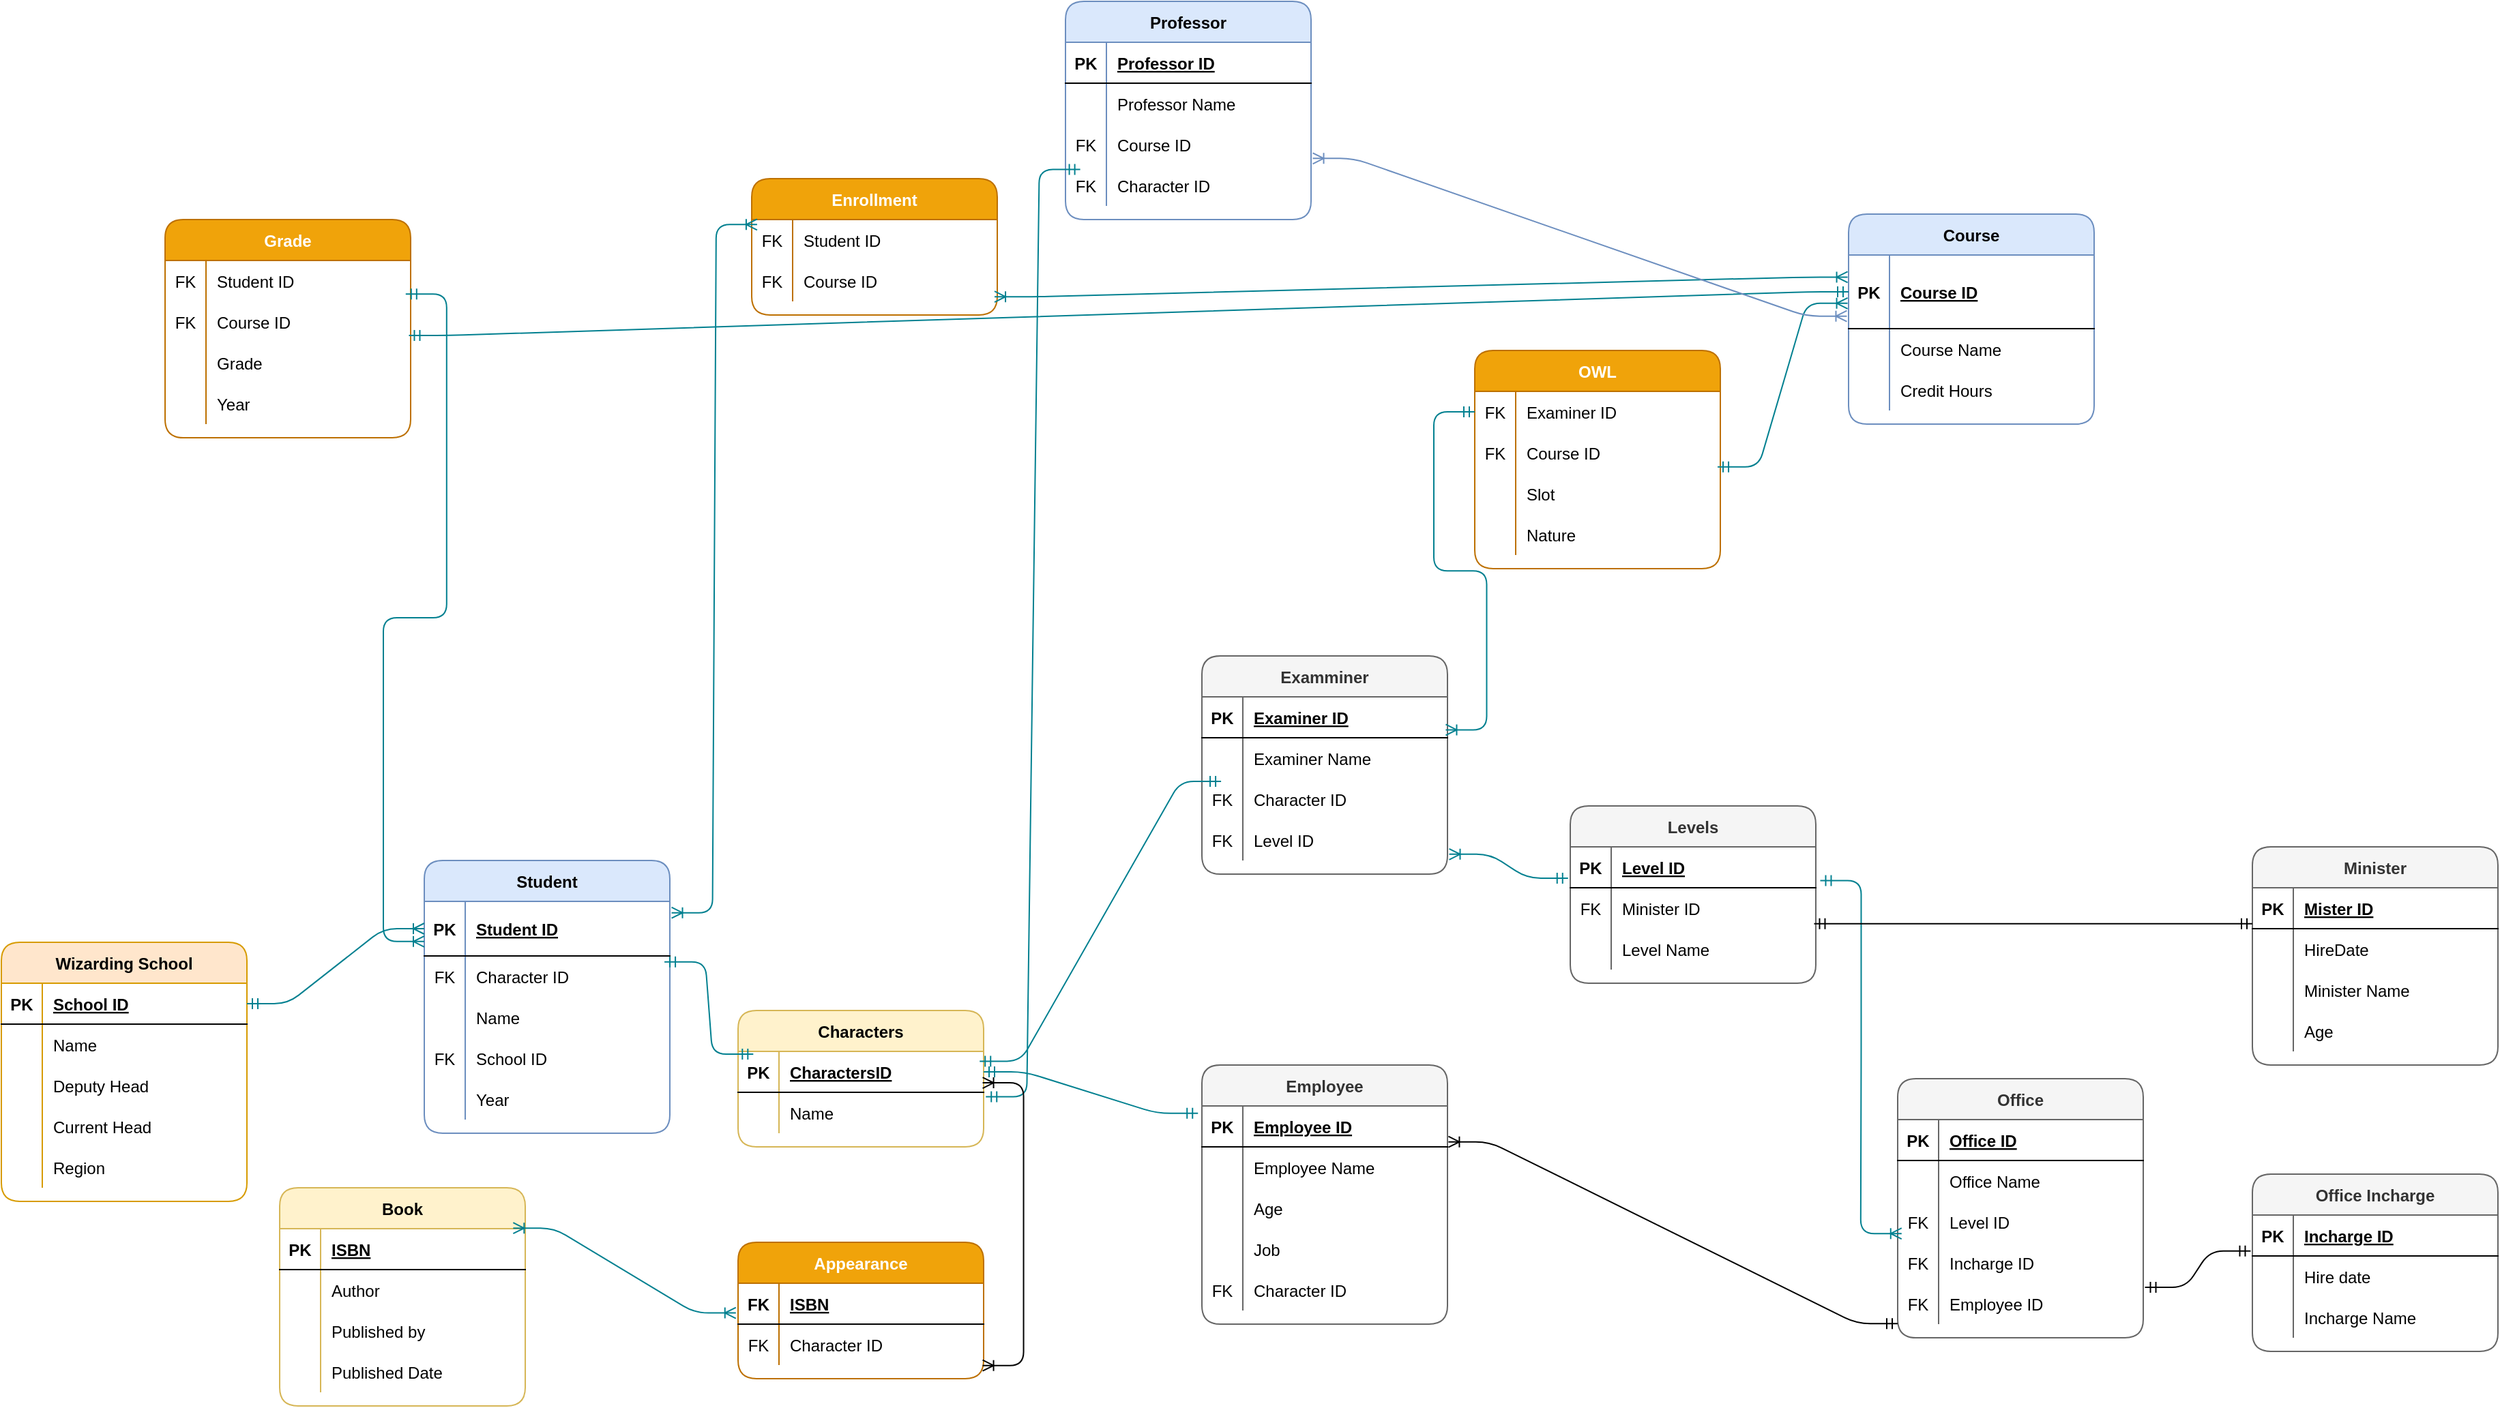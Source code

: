 <mxfile version="14.3.0" type="github">
  <diagram id="troUd4ilfkSZWsJbCWqC" name="Page-1">
    <mxGraphModel dx="1635" dy="2209" grid="1" gridSize="10" guides="1" tooltips="1" connect="1" arrows="1" fold="1" page="1" pageScale="1" pageWidth="827" pageHeight="1169" background="none" math="0" shadow="0">
      <root>
        <mxCell id="0" />
        <mxCell id="1" parent="0" />
        <mxCell id="ob_97SbMXPfb_6fFZYyK-5" value="Wizarding School" style="shape=table;startSize=30;container=1;collapsible=1;childLayout=tableLayout;fixedRows=1;rowLines=0;fontStyle=1;align=center;resizeLast=1;fillColor=#ffe6cc;strokeColor=#d79b00;rounded=1;" parent="1" vertex="1">
          <mxGeometry x="120" y="-150" width="180" height="190" as="geometry" />
        </mxCell>
        <mxCell id="ob_97SbMXPfb_6fFZYyK-6" value="" style="shape=partialRectangle;collapsible=0;dropTarget=0;pointerEvents=0;fillColor=none;top=0;left=0;bottom=1;right=0;points=[[0,0.5],[1,0.5]];portConstraint=eastwest;rounded=1;" parent="ob_97SbMXPfb_6fFZYyK-5" vertex="1">
          <mxGeometry y="30" width="180" height="30" as="geometry" />
        </mxCell>
        <mxCell id="ob_97SbMXPfb_6fFZYyK-7" value="PK" style="shape=partialRectangle;connectable=0;fillColor=none;top=0;left=0;bottom=0;right=0;fontStyle=1;overflow=hidden;rounded=1;" parent="ob_97SbMXPfb_6fFZYyK-6" vertex="1">
          <mxGeometry width="30" height="30" as="geometry" />
        </mxCell>
        <mxCell id="ob_97SbMXPfb_6fFZYyK-8" value="School ID" style="shape=partialRectangle;connectable=0;fillColor=none;top=0;left=0;bottom=0;right=0;align=left;spacingLeft=6;fontStyle=5;overflow=hidden;rounded=1;" parent="ob_97SbMXPfb_6fFZYyK-6" vertex="1">
          <mxGeometry x="30" width="150" height="30" as="geometry" />
        </mxCell>
        <mxCell id="ob_97SbMXPfb_6fFZYyK-9" value="" style="shape=partialRectangle;collapsible=0;dropTarget=0;pointerEvents=0;fillColor=none;top=0;left=0;bottom=0;right=0;points=[[0,0.5],[1,0.5]];portConstraint=eastwest;rounded=1;" parent="ob_97SbMXPfb_6fFZYyK-5" vertex="1">
          <mxGeometry y="60" width="180" height="30" as="geometry" />
        </mxCell>
        <mxCell id="ob_97SbMXPfb_6fFZYyK-10" value="" style="shape=partialRectangle;connectable=0;fillColor=none;top=0;left=0;bottom=0;right=0;editable=1;overflow=hidden;rounded=1;" parent="ob_97SbMXPfb_6fFZYyK-9" vertex="1">
          <mxGeometry width="30" height="30" as="geometry" />
        </mxCell>
        <mxCell id="ob_97SbMXPfb_6fFZYyK-11" value="Name" style="shape=partialRectangle;connectable=0;fillColor=none;top=0;left=0;bottom=0;right=0;align=left;spacingLeft=6;overflow=hidden;rounded=1;" parent="ob_97SbMXPfb_6fFZYyK-9" vertex="1">
          <mxGeometry x="30" width="150" height="30" as="geometry" />
        </mxCell>
        <mxCell id="5d3oSk-wsn04Um7uAE1o-46" value="" style="shape=partialRectangle;collapsible=0;dropTarget=0;pointerEvents=0;fillColor=none;top=0;left=0;bottom=0;right=0;points=[[0,0.5],[1,0.5]];portConstraint=eastwest;rounded=1;" parent="ob_97SbMXPfb_6fFZYyK-5" vertex="1">
          <mxGeometry y="90" width="180" height="30" as="geometry" />
        </mxCell>
        <mxCell id="5d3oSk-wsn04Um7uAE1o-47" value="" style="shape=partialRectangle;connectable=0;fillColor=none;top=0;left=0;bottom=0;right=0;editable=1;overflow=hidden;" parent="5d3oSk-wsn04Um7uAE1o-46" vertex="1">
          <mxGeometry width="30" height="30" as="geometry" />
        </mxCell>
        <mxCell id="5d3oSk-wsn04Um7uAE1o-48" value="Deputy Head" style="shape=partialRectangle;connectable=0;fillColor=none;top=0;left=0;bottom=0;right=0;align=left;spacingLeft=6;overflow=hidden;" parent="5d3oSk-wsn04Um7uAE1o-46" vertex="1">
          <mxGeometry x="30" width="150" height="30" as="geometry" />
        </mxCell>
        <mxCell id="5d3oSk-wsn04Um7uAE1o-43" value="" style="shape=partialRectangle;collapsible=0;dropTarget=0;pointerEvents=0;fillColor=none;top=0;left=0;bottom=0;right=0;points=[[0,0.5],[1,0.5]];portConstraint=eastwest;rounded=1;" parent="ob_97SbMXPfb_6fFZYyK-5" vertex="1">
          <mxGeometry y="120" width="180" height="30" as="geometry" />
        </mxCell>
        <mxCell id="5d3oSk-wsn04Um7uAE1o-44" value="" style="shape=partialRectangle;connectable=0;fillColor=none;top=0;left=0;bottom=0;right=0;editable=1;overflow=hidden;" parent="5d3oSk-wsn04Um7uAE1o-43" vertex="1">
          <mxGeometry width="30" height="30" as="geometry" />
        </mxCell>
        <mxCell id="5d3oSk-wsn04Um7uAE1o-45" value="Current Head" style="shape=partialRectangle;connectable=0;fillColor=none;top=0;left=0;bottom=0;right=0;align=left;spacingLeft=6;overflow=hidden;" parent="5d3oSk-wsn04Um7uAE1o-43" vertex="1">
          <mxGeometry x="30" width="150" height="30" as="geometry" />
        </mxCell>
        <mxCell id="ob_97SbMXPfb_6fFZYyK-12" value="" style="shape=partialRectangle;collapsible=0;dropTarget=0;pointerEvents=0;fillColor=none;top=0;left=0;bottom=0;right=0;points=[[0,0.5],[1,0.5]];portConstraint=eastwest;rounded=1;" parent="ob_97SbMXPfb_6fFZYyK-5" vertex="1">
          <mxGeometry y="150" width="180" height="30" as="geometry" />
        </mxCell>
        <mxCell id="ob_97SbMXPfb_6fFZYyK-13" value="" style="shape=partialRectangle;connectable=0;fillColor=none;top=0;left=0;bottom=0;right=0;editable=1;overflow=hidden;rounded=1;" parent="ob_97SbMXPfb_6fFZYyK-12" vertex="1">
          <mxGeometry width="30" height="30" as="geometry" />
        </mxCell>
        <mxCell id="ob_97SbMXPfb_6fFZYyK-14" value="Region" style="shape=partialRectangle;connectable=0;fillColor=none;top=0;left=0;bottom=0;right=0;align=left;spacingLeft=6;overflow=hidden;rounded=1;" parent="ob_97SbMXPfb_6fFZYyK-12" vertex="1">
          <mxGeometry x="30" width="150" height="30" as="geometry" />
        </mxCell>
        <mxCell id="ob_97SbMXPfb_6fFZYyK-18" value="Book" style="shape=table;startSize=30;container=1;collapsible=1;childLayout=tableLayout;fixedRows=1;rowLines=0;fontStyle=1;align=center;resizeLast=1;fillColor=#fff2cc;strokeColor=#d6b656;rounded=1;" parent="1" vertex="1">
          <mxGeometry x="324" y="30" width="180" height="160" as="geometry" />
        </mxCell>
        <mxCell id="ob_97SbMXPfb_6fFZYyK-19" value="" style="shape=partialRectangle;collapsible=0;dropTarget=0;pointerEvents=0;fillColor=none;top=0;left=0;bottom=1;right=0;points=[[0,0.5],[1,0.5]];portConstraint=eastwest;rounded=1;" parent="ob_97SbMXPfb_6fFZYyK-18" vertex="1">
          <mxGeometry y="30" width="180" height="30" as="geometry" />
        </mxCell>
        <mxCell id="ob_97SbMXPfb_6fFZYyK-20" value="PK" style="shape=partialRectangle;connectable=0;fillColor=none;top=0;left=0;bottom=0;right=0;fontStyle=1;overflow=hidden;rounded=1;" parent="ob_97SbMXPfb_6fFZYyK-19" vertex="1">
          <mxGeometry width="30" height="30" as="geometry" />
        </mxCell>
        <mxCell id="ob_97SbMXPfb_6fFZYyK-21" value="ISBN" style="shape=partialRectangle;connectable=0;fillColor=none;top=0;left=0;bottom=0;right=0;align=left;spacingLeft=6;fontStyle=5;overflow=hidden;rounded=1;" parent="ob_97SbMXPfb_6fFZYyK-19" vertex="1">
          <mxGeometry x="30" width="150" height="30" as="geometry" />
        </mxCell>
        <mxCell id="ob_97SbMXPfb_6fFZYyK-22" value="" style="shape=partialRectangle;collapsible=0;dropTarget=0;pointerEvents=0;fillColor=none;top=0;left=0;bottom=0;right=0;points=[[0,0.5],[1,0.5]];portConstraint=eastwest;rounded=1;" parent="ob_97SbMXPfb_6fFZYyK-18" vertex="1">
          <mxGeometry y="60" width="180" height="30" as="geometry" />
        </mxCell>
        <mxCell id="ob_97SbMXPfb_6fFZYyK-23" value="" style="shape=partialRectangle;connectable=0;fillColor=none;top=0;left=0;bottom=0;right=0;editable=1;overflow=hidden;rounded=1;" parent="ob_97SbMXPfb_6fFZYyK-22" vertex="1">
          <mxGeometry width="30" height="30" as="geometry" />
        </mxCell>
        <mxCell id="ob_97SbMXPfb_6fFZYyK-24" value="Author" style="shape=partialRectangle;connectable=0;fillColor=none;top=0;left=0;bottom=0;right=0;align=left;spacingLeft=6;overflow=hidden;rounded=1;" parent="ob_97SbMXPfb_6fFZYyK-22" vertex="1">
          <mxGeometry x="30" width="150" height="30" as="geometry" />
        </mxCell>
        <mxCell id="ob_97SbMXPfb_6fFZYyK-25" value="" style="shape=partialRectangle;collapsible=0;dropTarget=0;pointerEvents=0;fillColor=none;top=0;left=0;bottom=0;right=0;points=[[0,0.5],[1,0.5]];portConstraint=eastwest;rounded=1;" parent="ob_97SbMXPfb_6fFZYyK-18" vertex="1">
          <mxGeometry y="90" width="180" height="30" as="geometry" />
        </mxCell>
        <mxCell id="ob_97SbMXPfb_6fFZYyK-26" value="" style="shape=partialRectangle;connectable=0;fillColor=none;top=0;left=0;bottom=0;right=0;editable=1;overflow=hidden;rounded=1;" parent="ob_97SbMXPfb_6fFZYyK-25" vertex="1">
          <mxGeometry width="30" height="30" as="geometry" />
        </mxCell>
        <mxCell id="ob_97SbMXPfb_6fFZYyK-27" value="Published by" style="shape=partialRectangle;connectable=0;fillColor=none;top=0;left=0;bottom=0;right=0;align=left;spacingLeft=6;overflow=hidden;rounded=1;" parent="ob_97SbMXPfb_6fFZYyK-25" vertex="1">
          <mxGeometry x="30" width="150" height="30" as="geometry" />
        </mxCell>
        <mxCell id="ob_97SbMXPfb_6fFZYyK-28" value="" style="shape=partialRectangle;collapsible=0;dropTarget=0;pointerEvents=0;fillColor=none;top=0;left=0;bottom=0;right=0;points=[[0,0.5],[1,0.5]];portConstraint=eastwest;rounded=1;" parent="ob_97SbMXPfb_6fFZYyK-18" vertex="1">
          <mxGeometry y="120" width="180" height="30" as="geometry" />
        </mxCell>
        <mxCell id="ob_97SbMXPfb_6fFZYyK-29" value="" style="shape=partialRectangle;connectable=0;fillColor=none;top=0;left=0;bottom=0;right=0;editable=1;overflow=hidden;rounded=1;" parent="ob_97SbMXPfb_6fFZYyK-28" vertex="1">
          <mxGeometry width="30" height="30" as="geometry" />
        </mxCell>
        <mxCell id="ob_97SbMXPfb_6fFZYyK-30" value="Published Date" style="shape=partialRectangle;connectable=0;fillColor=none;top=0;left=0;bottom=0;right=0;align=left;spacingLeft=6;overflow=hidden;rounded=1;" parent="ob_97SbMXPfb_6fFZYyK-28" vertex="1">
          <mxGeometry x="30" width="150" height="30" as="geometry" />
        </mxCell>
        <mxCell id="ob_97SbMXPfb_6fFZYyK-31" value="Appearance" style="shape=table;startSize=30;container=1;collapsible=1;childLayout=tableLayout;fixedRows=1;rowLines=0;fontStyle=1;align=center;resizeLast=1;fillColor=#f0a30a;strokeColor=#BD7000;fontColor=#ffffff;rounded=1;" parent="1" vertex="1">
          <mxGeometry x="660" y="70" width="180" height="100" as="geometry" />
        </mxCell>
        <mxCell id="ob_97SbMXPfb_6fFZYyK-32" value="" style="shape=partialRectangle;collapsible=0;dropTarget=0;pointerEvents=0;fillColor=none;top=0;left=0;bottom=1;right=0;points=[[0,0.5],[1,0.5]];portConstraint=eastwest;rounded=1;" parent="ob_97SbMXPfb_6fFZYyK-31" vertex="1">
          <mxGeometry y="30" width="180" height="30" as="geometry" />
        </mxCell>
        <mxCell id="ob_97SbMXPfb_6fFZYyK-33" value="FK" style="shape=partialRectangle;connectable=0;fillColor=none;top=0;left=0;bottom=0;right=0;fontStyle=1;overflow=hidden;rounded=1;" parent="ob_97SbMXPfb_6fFZYyK-32" vertex="1">
          <mxGeometry width="30" height="30" as="geometry" />
        </mxCell>
        <mxCell id="ob_97SbMXPfb_6fFZYyK-34" value="ISBN" style="shape=partialRectangle;connectable=0;fillColor=none;top=0;left=0;bottom=0;right=0;align=left;spacingLeft=6;fontStyle=5;overflow=hidden;rounded=1;" parent="ob_97SbMXPfb_6fFZYyK-32" vertex="1">
          <mxGeometry x="30" width="150" height="30" as="geometry" />
        </mxCell>
        <mxCell id="ob_97SbMXPfb_6fFZYyK-35" value="" style="shape=partialRectangle;collapsible=0;dropTarget=0;pointerEvents=0;fillColor=none;top=0;left=0;bottom=0;right=0;points=[[0,0.5],[1,0.5]];portConstraint=eastwest;rounded=1;" parent="ob_97SbMXPfb_6fFZYyK-31" vertex="1">
          <mxGeometry y="60" width="180" height="30" as="geometry" />
        </mxCell>
        <mxCell id="ob_97SbMXPfb_6fFZYyK-36" value="FK" style="shape=partialRectangle;connectable=0;fillColor=none;top=0;left=0;bottom=0;right=0;editable=1;overflow=hidden;rounded=1;" parent="ob_97SbMXPfb_6fFZYyK-35" vertex="1">
          <mxGeometry width="30" height="30" as="geometry" />
        </mxCell>
        <mxCell id="ob_97SbMXPfb_6fFZYyK-37" value="Character ID" style="shape=partialRectangle;connectable=0;fillColor=none;top=0;left=0;bottom=0;right=0;align=left;spacingLeft=6;overflow=hidden;rounded=1;" parent="ob_97SbMXPfb_6fFZYyK-35" vertex="1">
          <mxGeometry x="30" width="150" height="30" as="geometry" />
        </mxCell>
        <mxCell id="ob_97SbMXPfb_6fFZYyK-44" value="Characters" style="shape=table;startSize=30;container=1;collapsible=1;childLayout=tableLayout;fixedRows=1;rowLines=0;fontStyle=1;align=center;resizeLast=1;fillColor=#fff2cc;strokeColor=#d6b656;rounded=1;" parent="1" vertex="1">
          <mxGeometry x="660" y="-100" width="180" height="100" as="geometry" />
        </mxCell>
        <mxCell id="ob_97SbMXPfb_6fFZYyK-45" value="" style="shape=partialRectangle;collapsible=0;dropTarget=0;pointerEvents=0;fillColor=none;top=0;left=0;bottom=1;right=0;points=[[0,0.5],[1,0.5]];portConstraint=eastwest;rounded=1;" parent="ob_97SbMXPfb_6fFZYyK-44" vertex="1">
          <mxGeometry y="30" width="180" height="30" as="geometry" />
        </mxCell>
        <mxCell id="ob_97SbMXPfb_6fFZYyK-46" value="PK" style="shape=partialRectangle;connectable=0;fillColor=none;top=0;left=0;bottom=0;right=0;fontStyle=1;overflow=hidden;rounded=1;" parent="ob_97SbMXPfb_6fFZYyK-45" vertex="1">
          <mxGeometry width="30" height="30" as="geometry" />
        </mxCell>
        <mxCell id="ob_97SbMXPfb_6fFZYyK-47" value="CharactersID" style="shape=partialRectangle;connectable=0;fillColor=none;top=0;left=0;bottom=0;right=0;align=left;spacingLeft=6;fontStyle=5;overflow=hidden;rounded=1;" parent="ob_97SbMXPfb_6fFZYyK-45" vertex="1">
          <mxGeometry x="30" width="150" height="30" as="geometry" />
        </mxCell>
        <mxCell id="ob_97SbMXPfb_6fFZYyK-48" value="" style="shape=partialRectangle;collapsible=0;dropTarget=0;pointerEvents=0;fillColor=none;top=0;left=0;bottom=0;right=0;points=[[0,0.5],[1,0.5]];portConstraint=eastwest;rounded=1;" parent="ob_97SbMXPfb_6fFZYyK-44" vertex="1">
          <mxGeometry y="60" width="180" height="30" as="geometry" />
        </mxCell>
        <mxCell id="ob_97SbMXPfb_6fFZYyK-49" value="" style="shape=partialRectangle;connectable=0;fillColor=none;top=0;left=0;bottom=0;right=0;editable=1;overflow=hidden;rounded=1;" parent="ob_97SbMXPfb_6fFZYyK-48" vertex="1">
          <mxGeometry width="30" height="30" as="geometry" />
        </mxCell>
        <mxCell id="ob_97SbMXPfb_6fFZYyK-50" value="Name" style="shape=partialRectangle;connectable=0;fillColor=none;top=0;left=0;bottom=0;right=0;align=left;spacingLeft=6;overflow=hidden;rounded=1;" parent="ob_97SbMXPfb_6fFZYyK-48" vertex="1">
          <mxGeometry x="30" width="150" height="30" as="geometry" />
        </mxCell>
        <mxCell id="ob_97SbMXPfb_6fFZYyK-57" value="Student" style="shape=table;startSize=30;container=1;collapsible=1;childLayout=tableLayout;fixedRows=1;rowLines=0;fontStyle=1;align=center;resizeLast=1;fillColor=#dae8fc;strokeColor=#6c8ebf;rounded=1;" parent="1" vertex="1">
          <mxGeometry x="430" y="-210" width="180" height="200" as="geometry" />
        </mxCell>
        <mxCell id="ob_97SbMXPfb_6fFZYyK-58" value="" style="shape=partialRectangle;collapsible=0;dropTarget=0;pointerEvents=0;fillColor=none;top=0;left=0;bottom=1;right=0;points=[[0,0.5],[1,0.5]];portConstraint=eastwest;rounded=1;" parent="ob_97SbMXPfb_6fFZYyK-57" vertex="1">
          <mxGeometry y="30" width="180" height="40" as="geometry" />
        </mxCell>
        <mxCell id="ob_97SbMXPfb_6fFZYyK-59" value="PK" style="shape=partialRectangle;connectable=0;fillColor=none;top=0;left=0;bottom=0;right=0;fontStyle=1;overflow=hidden;rounded=1;" parent="ob_97SbMXPfb_6fFZYyK-58" vertex="1">
          <mxGeometry width="30" height="40" as="geometry" />
        </mxCell>
        <mxCell id="ob_97SbMXPfb_6fFZYyK-60" value="Student ID" style="shape=partialRectangle;connectable=0;fillColor=none;top=0;left=0;bottom=0;right=0;align=left;spacingLeft=6;fontStyle=5;overflow=hidden;rounded=1;" parent="ob_97SbMXPfb_6fFZYyK-58" vertex="1">
          <mxGeometry x="30" width="150" height="40" as="geometry" />
        </mxCell>
        <mxCell id="ob_97SbMXPfb_6fFZYyK-118" value="" style="shape=partialRectangle;collapsible=0;dropTarget=0;pointerEvents=0;fillColor=none;top=0;left=0;bottom=0;right=0;points=[[0,0.5],[1,0.5]];portConstraint=eastwest;rounded=1;" parent="ob_97SbMXPfb_6fFZYyK-57" vertex="1">
          <mxGeometry y="70" width="180" height="30" as="geometry" />
        </mxCell>
        <mxCell id="ob_97SbMXPfb_6fFZYyK-119" value="FK" style="shape=partialRectangle;connectable=0;fillColor=none;top=0;left=0;bottom=0;right=0;editable=1;overflow=hidden;rounded=1;" parent="ob_97SbMXPfb_6fFZYyK-118" vertex="1">
          <mxGeometry width="30" height="30" as="geometry" />
        </mxCell>
        <mxCell id="ob_97SbMXPfb_6fFZYyK-120" value="Character ID" style="shape=partialRectangle;connectable=0;fillColor=none;top=0;left=0;bottom=0;right=0;align=left;spacingLeft=6;overflow=hidden;rounded=1;" parent="ob_97SbMXPfb_6fFZYyK-118" vertex="1">
          <mxGeometry x="30" width="150" height="30" as="geometry" />
        </mxCell>
        <mxCell id="ob_97SbMXPfb_6fFZYyK-61" value="" style="shape=partialRectangle;collapsible=0;dropTarget=0;pointerEvents=0;fillColor=none;top=0;left=0;bottom=0;right=0;points=[[0,0.5],[1,0.5]];portConstraint=eastwest;rounded=1;" parent="ob_97SbMXPfb_6fFZYyK-57" vertex="1">
          <mxGeometry y="100" width="180" height="30" as="geometry" />
        </mxCell>
        <mxCell id="ob_97SbMXPfb_6fFZYyK-62" value="" style="shape=partialRectangle;connectable=0;fillColor=none;top=0;left=0;bottom=0;right=0;editable=1;overflow=hidden;rounded=1;" parent="ob_97SbMXPfb_6fFZYyK-61" vertex="1">
          <mxGeometry width="30" height="30" as="geometry" />
        </mxCell>
        <mxCell id="ob_97SbMXPfb_6fFZYyK-63" value="Name" style="shape=partialRectangle;connectable=0;fillColor=none;top=0;left=0;bottom=0;right=0;align=left;spacingLeft=6;overflow=hidden;rounded=1;" parent="ob_97SbMXPfb_6fFZYyK-61" vertex="1">
          <mxGeometry x="30" width="150" height="30" as="geometry" />
        </mxCell>
        <mxCell id="IhlZ9XWbwey3wgOkCbIA-1" value="" style="shape=partialRectangle;collapsible=0;dropTarget=0;pointerEvents=0;fillColor=none;top=0;left=0;bottom=0;right=0;points=[[0,0.5],[1,0.5]];portConstraint=eastwest;rounded=1;" parent="ob_97SbMXPfb_6fFZYyK-57" vertex="1">
          <mxGeometry y="130" width="180" height="30" as="geometry" />
        </mxCell>
        <mxCell id="IhlZ9XWbwey3wgOkCbIA-2" value="FK" style="shape=partialRectangle;connectable=0;fillColor=none;top=0;left=0;bottom=0;right=0;fontStyle=0;overflow=hidden;rounded=1;" parent="IhlZ9XWbwey3wgOkCbIA-1" vertex="1">
          <mxGeometry width="30" height="30" as="geometry" />
        </mxCell>
        <mxCell id="IhlZ9XWbwey3wgOkCbIA-3" value="School ID" style="shape=partialRectangle;connectable=0;fillColor=none;top=0;left=0;bottom=0;right=0;align=left;spacingLeft=6;fontStyle=0;overflow=hidden;rounded=1;" parent="IhlZ9XWbwey3wgOkCbIA-1" vertex="1">
          <mxGeometry x="30" width="150" height="30" as="geometry" />
        </mxCell>
        <mxCell id="ob_97SbMXPfb_6fFZYyK-67" value="" style="shape=partialRectangle;collapsible=0;dropTarget=0;pointerEvents=0;fillColor=none;top=0;left=0;bottom=0;right=0;points=[[0,0.5],[1,0.5]];portConstraint=eastwest;rounded=1;" parent="ob_97SbMXPfb_6fFZYyK-57" vertex="1">
          <mxGeometry y="160" width="180" height="30" as="geometry" />
        </mxCell>
        <mxCell id="ob_97SbMXPfb_6fFZYyK-68" value="" style="shape=partialRectangle;connectable=0;fillColor=none;top=0;left=0;bottom=0;right=0;editable=1;overflow=hidden;rounded=1;" parent="ob_97SbMXPfb_6fFZYyK-67" vertex="1">
          <mxGeometry width="30" height="30" as="geometry" />
        </mxCell>
        <mxCell id="ob_97SbMXPfb_6fFZYyK-69" value="Year" style="shape=partialRectangle;connectable=0;fillColor=none;top=0;left=0;bottom=0;right=0;align=left;spacingLeft=6;overflow=hidden;rounded=1;" parent="ob_97SbMXPfb_6fFZYyK-67" vertex="1">
          <mxGeometry x="30" width="150" height="30" as="geometry" />
        </mxCell>
        <mxCell id="ob_97SbMXPfb_6fFZYyK-70" value="Course" style="shape=table;startSize=30;container=1;collapsible=1;childLayout=tableLayout;fixedRows=1;rowLines=0;fontStyle=1;align=center;resizeLast=1;fillColor=#dae8fc;strokeColor=#6c8ebf;rounded=1;" parent="1" vertex="1">
          <mxGeometry x="1474" y="-684" width="180" height="154" as="geometry" />
        </mxCell>
        <mxCell id="ob_97SbMXPfb_6fFZYyK-71" value="" style="shape=partialRectangle;collapsible=0;dropTarget=0;pointerEvents=0;fillColor=none;top=0;left=0;bottom=1;right=0;points=[[0,0.5],[1,0.5]];portConstraint=eastwest;rounded=1;" parent="ob_97SbMXPfb_6fFZYyK-70" vertex="1">
          <mxGeometry y="30" width="180" height="54" as="geometry" />
        </mxCell>
        <mxCell id="ob_97SbMXPfb_6fFZYyK-72" value="PK" style="shape=partialRectangle;connectable=0;fillColor=none;top=0;left=0;bottom=0;right=0;fontStyle=1;overflow=hidden;rounded=1;" parent="ob_97SbMXPfb_6fFZYyK-71" vertex="1">
          <mxGeometry width="30" height="54" as="geometry" />
        </mxCell>
        <mxCell id="ob_97SbMXPfb_6fFZYyK-73" value="Course ID" style="shape=partialRectangle;connectable=0;fillColor=none;top=0;left=0;bottom=0;right=0;align=left;spacingLeft=6;fontStyle=5;overflow=hidden;rounded=1;" parent="ob_97SbMXPfb_6fFZYyK-71" vertex="1">
          <mxGeometry x="30" width="150" height="54" as="geometry" />
        </mxCell>
        <mxCell id="ob_97SbMXPfb_6fFZYyK-74" value="" style="shape=partialRectangle;collapsible=0;dropTarget=0;pointerEvents=0;fillColor=none;top=0;left=0;bottom=0;right=0;points=[[0,0.5],[1,0.5]];portConstraint=eastwest;rounded=1;" parent="ob_97SbMXPfb_6fFZYyK-70" vertex="1">
          <mxGeometry y="84" width="180" height="30" as="geometry" />
        </mxCell>
        <mxCell id="ob_97SbMXPfb_6fFZYyK-75" value="" style="shape=partialRectangle;connectable=0;fillColor=none;top=0;left=0;bottom=0;right=0;editable=1;overflow=hidden;rounded=1;" parent="ob_97SbMXPfb_6fFZYyK-74" vertex="1">
          <mxGeometry width="30" height="30" as="geometry" />
        </mxCell>
        <mxCell id="ob_97SbMXPfb_6fFZYyK-76" value="Course Name" style="shape=partialRectangle;connectable=0;fillColor=none;top=0;left=0;bottom=0;right=0;align=left;spacingLeft=6;overflow=hidden;rounded=1;" parent="ob_97SbMXPfb_6fFZYyK-74" vertex="1">
          <mxGeometry x="30" width="150" height="30" as="geometry" />
        </mxCell>
        <mxCell id="5d3oSk-wsn04Um7uAE1o-49" value="" style="shape=partialRectangle;collapsible=0;dropTarget=0;pointerEvents=0;fillColor=none;top=0;left=0;bottom=0;right=0;points=[[0,0.5],[1,0.5]];portConstraint=eastwest;rounded=1;" parent="ob_97SbMXPfb_6fFZYyK-70" vertex="1">
          <mxGeometry y="114" width="180" height="30" as="geometry" />
        </mxCell>
        <mxCell id="5d3oSk-wsn04Um7uAE1o-50" value="" style="shape=partialRectangle;connectable=0;fillColor=none;top=0;left=0;bottom=0;right=0;editable=1;overflow=hidden;" parent="5d3oSk-wsn04Um7uAE1o-49" vertex="1">
          <mxGeometry width="30" height="30" as="geometry" />
        </mxCell>
        <mxCell id="5d3oSk-wsn04Um7uAE1o-51" value="Credit Hours" style="shape=partialRectangle;connectable=0;fillColor=none;top=0;left=0;bottom=0;right=0;align=left;spacingLeft=6;overflow=hidden;" parent="5d3oSk-wsn04Um7uAE1o-49" vertex="1">
          <mxGeometry x="30" width="150" height="30" as="geometry" />
        </mxCell>
        <mxCell id="ob_97SbMXPfb_6fFZYyK-96" value="Professor" style="shape=table;startSize=30;container=1;collapsible=1;childLayout=tableLayout;fixedRows=1;rowLines=0;fontStyle=1;align=center;resizeLast=1;fillColor=#dae8fc;strokeColor=#6c8ebf;rounded=1;" parent="1" vertex="1">
          <mxGeometry x="900" y="-840" width="180" height="160" as="geometry" />
        </mxCell>
        <mxCell id="ob_97SbMXPfb_6fFZYyK-97" value="" style="shape=partialRectangle;collapsible=0;dropTarget=0;pointerEvents=0;fillColor=none;top=0;left=0;bottom=1;right=0;points=[[0,0.5],[1,0.5]];portConstraint=eastwest;rounded=1;" parent="ob_97SbMXPfb_6fFZYyK-96" vertex="1">
          <mxGeometry y="30" width="180" height="30" as="geometry" />
        </mxCell>
        <mxCell id="ob_97SbMXPfb_6fFZYyK-98" value="PK" style="shape=partialRectangle;connectable=0;fillColor=none;top=0;left=0;bottom=0;right=0;fontStyle=1;overflow=hidden;rounded=1;" parent="ob_97SbMXPfb_6fFZYyK-97" vertex="1">
          <mxGeometry width="30" height="30" as="geometry" />
        </mxCell>
        <mxCell id="ob_97SbMXPfb_6fFZYyK-99" value="Professor ID" style="shape=partialRectangle;connectable=0;fillColor=none;top=0;left=0;bottom=0;right=0;align=left;spacingLeft=6;fontStyle=5;overflow=hidden;rounded=1;" parent="ob_97SbMXPfb_6fFZYyK-97" vertex="1">
          <mxGeometry x="30" width="150" height="30" as="geometry" />
        </mxCell>
        <mxCell id="ob_97SbMXPfb_6fFZYyK-100" value="" style="shape=partialRectangle;collapsible=0;dropTarget=0;pointerEvents=0;fillColor=none;top=0;left=0;bottom=0;right=0;points=[[0,0.5],[1,0.5]];portConstraint=eastwest;rounded=1;" parent="ob_97SbMXPfb_6fFZYyK-96" vertex="1">
          <mxGeometry y="60" width="180" height="30" as="geometry" />
        </mxCell>
        <mxCell id="ob_97SbMXPfb_6fFZYyK-101" value="" style="shape=partialRectangle;connectable=0;fillColor=none;top=0;left=0;bottom=0;right=0;editable=1;overflow=hidden;rounded=1;" parent="ob_97SbMXPfb_6fFZYyK-100" vertex="1">
          <mxGeometry width="30" height="30" as="geometry" />
        </mxCell>
        <mxCell id="ob_97SbMXPfb_6fFZYyK-102" value="Professor Name" style="shape=partialRectangle;connectable=0;fillColor=none;top=0;left=0;bottom=0;right=0;align=left;spacingLeft=6;overflow=hidden;rounded=1;" parent="ob_97SbMXPfb_6fFZYyK-100" vertex="1">
          <mxGeometry x="30" width="150" height="30" as="geometry" />
        </mxCell>
        <mxCell id="PE_-QwPCLmoHqQB92Fj--51" value="" style="shape=partialRectangle;collapsible=0;dropTarget=0;pointerEvents=0;fillColor=none;top=0;left=0;bottom=0;right=0;points=[[0,0.5],[1,0.5]];portConstraint=eastwest;strokeColor=#028090;fontColor=#E4FDE1;rounded=1;" parent="ob_97SbMXPfb_6fFZYyK-96" vertex="1">
          <mxGeometry y="90" width="180" height="30" as="geometry" />
        </mxCell>
        <mxCell id="PE_-QwPCLmoHqQB92Fj--52" value="FK" style="shape=partialRectangle;connectable=0;fillColor=none;top=0;left=0;bottom=0;right=0;fontStyle=0;overflow=hidden;rounded=1;" parent="PE_-QwPCLmoHqQB92Fj--51" vertex="1">
          <mxGeometry width="30" height="30" as="geometry" />
        </mxCell>
        <mxCell id="PE_-QwPCLmoHqQB92Fj--53" value="Course ID" style="shape=partialRectangle;connectable=0;fillColor=none;top=0;left=0;bottom=0;right=0;align=left;spacingLeft=6;fontStyle=0;overflow=hidden;rounded=1;" parent="PE_-QwPCLmoHqQB92Fj--51" vertex="1">
          <mxGeometry x="30" width="150" height="30" as="geometry" />
        </mxCell>
        <mxCell id="ob_97SbMXPfb_6fFZYyK-106" value="" style="shape=partialRectangle;collapsible=0;dropTarget=0;pointerEvents=0;fillColor=none;top=0;left=0;bottom=0;right=0;points=[[0,0.5],[1,0.5]];portConstraint=eastwest;rounded=1;" parent="ob_97SbMXPfb_6fFZYyK-96" vertex="1">
          <mxGeometry y="120" width="180" height="30" as="geometry" />
        </mxCell>
        <mxCell id="ob_97SbMXPfb_6fFZYyK-107" value="FK" style="shape=partialRectangle;connectable=0;fillColor=none;top=0;left=0;bottom=0;right=0;editable=1;overflow=hidden;rounded=1;" parent="ob_97SbMXPfb_6fFZYyK-106" vertex="1">
          <mxGeometry width="30" height="30" as="geometry" />
        </mxCell>
        <mxCell id="ob_97SbMXPfb_6fFZYyK-108" value="Character ID" style="shape=partialRectangle;connectable=0;fillColor=none;top=0;left=0;bottom=0;right=0;align=left;spacingLeft=6;overflow=hidden;rounded=1;" parent="ob_97SbMXPfb_6fFZYyK-106" vertex="1">
          <mxGeometry x="30" width="150" height="30" as="geometry" />
        </mxCell>
        <mxCell id="ob_97SbMXPfb_6fFZYyK-121" value="Grade" style="shape=table;startSize=30;container=1;collapsible=1;childLayout=tableLayout;fixedRows=1;rowLines=0;fontStyle=1;align=center;resizeLast=1;fillColor=#f0a30a;strokeColor=#BD7000;fontColor=#ffffff;rounded=1;" parent="1" vertex="1">
          <mxGeometry x="240" y="-680" width="180" height="160" as="geometry" />
        </mxCell>
        <mxCell id="ob_97SbMXPfb_6fFZYyK-137" value="" style="shape=partialRectangle;collapsible=0;dropTarget=0;pointerEvents=0;fillColor=none;top=0;left=0;bottom=0;right=0;points=[[0,0.5],[1,0.5]];portConstraint=eastwest;rounded=1;" parent="ob_97SbMXPfb_6fFZYyK-121" vertex="1">
          <mxGeometry y="30" width="180" height="30" as="geometry" />
        </mxCell>
        <mxCell id="ob_97SbMXPfb_6fFZYyK-138" value="FK" style="shape=partialRectangle;connectable=0;fillColor=none;top=0;left=0;bottom=0;right=0;fontStyle=0;overflow=hidden;rounded=1;" parent="ob_97SbMXPfb_6fFZYyK-137" vertex="1">
          <mxGeometry width="30" height="30" as="geometry" />
        </mxCell>
        <mxCell id="ob_97SbMXPfb_6fFZYyK-139" value="Student ID" style="shape=partialRectangle;connectable=0;fillColor=none;top=0;left=0;bottom=0;right=0;align=left;spacingLeft=6;fontStyle=0;overflow=hidden;rounded=1;" parent="ob_97SbMXPfb_6fFZYyK-137" vertex="1">
          <mxGeometry x="30" width="150" height="30" as="geometry" />
        </mxCell>
        <mxCell id="ob_97SbMXPfb_6fFZYyK-134" value="" style="shape=partialRectangle;collapsible=0;dropTarget=0;pointerEvents=0;fillColor=none;top=0;left=0;bottom=0;right=0;points=[[0,0.5],[1,0.5]];portConstraint=eastwest;rounded=1;" parent="ob_97SbMXPfb_6fFZYyK-121" vertex="1">
          <mxGeometry y="60" width="180" height="30" as="geometry" />
        </mxCell>
        <mxCell id="ob_97SbMXPfb_6fFZYyK-135" value="FK" style="shape=partialRectangle;connectable=0;fillColor=none;top=0;left=0;bottom=0;right=0;fontStyle=0;overflow=hidden;rounded=1;" parent="ob_97SbMXPfb_6fFZYyK-134" vertex="1">
          <mxGeometry width="30" height="30" as="geometry" />
        </mxCell>
        <mxCell id="ob_97SbMXPfb_6fFZYyK-136" value="Course ID" style="shape=partialRectangle;connectable=0;fillColor=none;top=0;left=0;bottom=0;right=0;align=left;spacingLeft=6;fontStyle=0;overflow=hidden;rounded=1;" parent="ob_97SbMXPfb_6fFZYyK-134" vertex="1">
          <mxGeometry x="30" width="150" height="30" as="geometry" />
        </mxCell>
        <mxCell id="ob_97SbMXPfb_6fFZYyK-128" value="" style="shape=partialRectangle;collapsible=0;dropTarget=0;pointerEvents=0;fillColor=none;top=0;left=0;bottom=0;right=0;points=[[0,0.5],[1,0.5]];portConstraint=eastwest;rounded=1;" parent="ob_97SbMXPfb_6fFZYyK-121" vertex="1">
          <mxGeometry y="90" width="180" height="30" as="geometry" />
        </mxCell>
        <mxCell id="ob_97SbMXPfb_6fFZYyK-129" value="" style="shape=partialRectangle;connectable=0;fillColor=none;top=0;left=0;bottom=0;right=0;editable=1;overflow=hidden;rounded=1;" parent="ob_97SbMXPfb_6fFZYyK-128" vertex="1">
          <mxGeometry width="30" height="30" as="geometry" />
        </mxCell>
        <mxCell id="ob_97SbMXPfb_6fFZYyK-130" value="Grade" style="shape=partialRectangle;connectable=0;fillColor=none;top=0;left=0;bottom=0;right=0;align=left;spacingLeft=6;overflow=hidden;rounded=1;" parent="ob_97SbMXPfb_6fFZYyK-128" vertex="1">
          <mxGeometry x="30" width="150" height="30" as="geometry" />
        </mxCell>
        <mxCell id="PE_-QwPCLmoHqQB92Fj--42" value="" style="shape=partialRectangle;collapsible=0;dropTarget=0;pointerEvents=0;fillColor=none;top=0;left=0;bottom=0;right=0;points=[[0,0.5],[1,0.5]];portConstraint=eastwest;rounded=1;" parent="ob_97SbMXPfb_6fFZYyK-121" vertex="1">
          <mxGeometry y="120" width="180" height="30" as="geometry" />
        </mxCell>
        <mxCell id="PE_-QwPCLmoHqQB92Fj--43" value="" style="shape=partialRectangle;connectable=0;fillColor=none;top=0;left=0;bottom=0;right=0;editable=1;overflow=hidden;rounded=1;" parent="PE_-QwPCLmoHqQB92Fj--42" vertex="1">
          <mxGeometry width="30" height="30" as="geometry" />
        </mxCell>
        <mxCell id="PE_-QwPCLmoHqQB92Fj--44" value="Year" style="shape=partialRectangle;connectable=0;fillColor=none;top=0;left=0;bottom=0;right=0;align=left;spacingLeft=6;overflow=hidden;rounded=1;" parent="PE_-QwPCLmoHqQB92Fj--42" vertex="1">
          <mxGeometry x="30" width="150" height="30" as="geometry" />
        </mxCell>
        <mxCell id="ob_97SbMXPfb_6fFZYyK-140" value="Levels" style="shape=table;startSize=30;container=1;collapsible=1;childLayout=tableLayout;fixedRows=1;rowLines=0;fontStyle=1;align=center;resizeLast=1;fillColor=#f5f5f5;strokeColor=#666666;fontColor=#333333;rounded=1;" parent="1" vertex="1">
          <mxGeometry x="1270" y="-250" width="180" height="130" as="geometry" />
        </mxCell>
        <mxCell id="ob_97SbMXPfb_6fFZYyK-141" value="" style="shape=partialRectangle;collapsible=0;dropTarget=0;pointerEvents=0;fillColor=none;top=0;left=0;bottom=1;right=0;points=[[0,0.5],[1,0.5]];portConstraint=eastwest;rounded=1;" parent="ob_97SbMXPfb_6fFZYyK-140" vertex="1">
          <mxGeometry y="30" width="180" height="30" as="geometry" />
        </mxCell>
        <mxCell id="ob_97SbMXPfb_6fFZYyK-142" value="PK" style="shape=partialRectangle;connectable=0;fillColor=none;top=0;left=0;bottom=0;right=0;fontStyle=1;overflow=hidden;rounded=1;" parent="ob_97SbMXPfb_6fFZYyK-141" vertex="1">
          <mxGeometry width="30" height="30" as="geometry" />
        </mxCell>
        <mxCell id="ob_97SbMXPfb_6fFZYyK-143" value="Level ID" style="shape=partialRectangle;connectable=0;fillColor=none;top=0;left=0;bottom=0;right=0;align=left;spacingLeft=6;fontStyle=5;overflow=hidden;rounded=1;" parent="ob_97SbMXPfb_6fFZYyK-141" vertex="1">
          <mxGeometry x="30" width="150" height="30" as="geometry" />
        </mxCell>
        <mxCell id="PE_-QwPCLmoHqQB92Fj--39" value="" style="shape=partialRectangle;collapsible=0;dropTarget=0;pointerEvents=0;fillColor=none;top=0;left=0;bottom=0;right=0;points=[[0,0.5],[1,0.5]];portConstraint=eastwest;rounded=1;" parent="ob_97SbMXPfb_6fFZYyK-140" vertex="1">
          <mxGeometry y="60" width="180" height="30" as="geometry" />
        </mxCell>
        <mxCell id="PE_-QwPCLmoHqQB92Fj--40" value="FK" style="shape=partialRectangle;connectable=0;fillColor=none;top=0;left=0;bottom=0;right=0;fontStyle=0;overflow=hidden;rounded=1;" parent="PE_-QwPCLmoHqQB92Fj--39" vertex="1">
          <mxGeometry width="30" height="30" as="geometry" />
        </mxCell>
        <mxCell id="PE_-QwPCLmoHqQB92Fj--41" value="Minister ID" style="shape=partialRectangle;connectable=0;fillColor=none;top=0;left=0;bottom=0;right=0;align=left;spacingLeft=6;fontStyle=0;overflow=hidden;rounded=1;" parent="PE_-QwPCLmoHqQB92Fj--39" vertex="1">
          <mxGeometry x="30" width="150" height="30" as="geometry" />
        </mxCell>
        <mxCell id="ob_97SbMXPfb_6fFZYyK-144" value="" style="shape=partialRectangle;collapsible=0;dropTarget=0;pointerEvents=0;fillColor=none;top=0;left=0;bottom=0;right=0;points=[[0,0.5],[1,0.5]];portConstraint=eastwest;rounded=1;" parent="ob_97SbMXPfb_6fFZYyK-140" vertex="1">
          <mxGeometry y="90" width="180" height="30" as="geometry" />
        </mxCell>
        <mxCell id="ob_97SbMXPfb_6fFZYyK-145" value="" style="shape=partialRectangle;connectable=0;fillColor=none;top=0;left=0;bottom=0;right=0;editable=1;overflow=hidden;rounded=1;" parent="ob_97SbMXPfb_6fFZYyK-144" vertex="1">
          <mxGeometry width="30" height="30" as="geometry" />
        </mxCell>
        <mxCell id="ob_97SbMXPfb_6fFZYyK-146" value="Level Name" style="shape=partialRectangle;connectable=0;fillColor=none;top=0;left=0;bottom=0;right=0;align=left;spacingLeft=6;overflow=hidden;rounded=1;" parent="ob_97SbMXPfb_6fFZYyK-144" vertex="1">
          <mxGeometry x="30" width="150" height="30" as="geometry" />
        </mxCell>
        <mxCell id="ob_97SbMXPfb_6fFZYyK-153" value="Employee" style="shape=table;startSize=30;container=1;collapsible=1;childLayout=tableLayout;fixedRows=1;rowLines=0;fontStyle=1;align=center;resizeLast=1;fillColor=#f5f5f5;strokeColor=#666666;fontColor=#333333;rounded=1;" parent="1" vertex="1">
          <mxGeometry x="1000" y="-60" width="180" height="190" as="geometry" />
        </mxCell>
        <mxCell id="ob_97SbMXPfb_6fFZYyK-154" value="" style="shape=partialRectangle;collapsible=0;dropTarget=0;pointerEvents=0;fillColor=none;top=0;left=0;bottom=1;right=0;points=[[0,0.5],[1,0.5]];portConstraint=eastwest;rounded=1;" parent="ob_97SbMXPfb_6fFZYyK-153" vertex="1">
          <mxGeometry y="30" width="180" height="30" as="geometry" />
        </mxCell>
        <mxCell id="ob_97SbMXPfb_6fFZYyK-155" value="PK" style="shape=partialRectangle;connectable=0;fillColor=none;top=0;left=0;bottom=0;right=0;fontStyle=1;overflow=hidden;rounded=1;" parent="ob_97SbMXPfb_6fFZYyK-154" vertex="1">
          <mxGeometry width="30" height="30" as="geometry" />
        </mxCell>
        <mxCell id="ob_97SbMXPfb_6fFZYyK-156" value="Employee ID" style="shape=partialRectangle;connectable=0;fillColor=none;top=0;left=0;bottom=0;right=0;align=left;spacingLeft=6;fontStyle=5;overflow=hidden;rounded=1;" parent="ob_97SbMXPfb_6fFZYyK-154" vertex="1">
          <mxGeometry x="30" width="150" height="30" as="geometry" />
        </mxCell>
        <mxCell id="ob_97SbMXPfb_6fFZYyK-157" value="" style="shape=partialRectangle;collapsible=0;dropTarget=0;pointerEvents=0;fillColor=none;top=0;left=0;bottom=0;right=0;points=[[0,0.5],[1,0.5]];portConstraint=eastwest;rounded=1;" parent="ob_97SbMXPfb_6fFZYyK-153" vertex="1">
          <mxGeometry y="60" width="180" height="30" as="geometry" />
        </mxCell>
        <mxCell id="ob_97SbMXPfb_6fFZYyK-158" value="" style="shape=partialRectangle;connectable=0;fillColor=none;top=0;left=0;bottom=0;right=0;editable=1;overflow=hidden;rounded=1;" parent="ob_97SbMXPfb_6fFZYyK-157" vertex="1">
          <mxGeometry width="30" height="30" as="geometry" />
        </mxCell>
        <mxCell id="ob_97SbMXPfb_6fFZYyK-159" value="Employee Name" style="shape=partialRectangle;connectable=0;fillColor=none;top=0;left=0;bottom=0;right=0;align=left;spacingLeft=6;overflow=hidden;rounded=1;" parent="ob_97SbMXPfb_6fFZYyK-157" vertex="1">
          <mxGeometry x="30" width="150" height="30" as="geometry" />
        </mxCell>
        <mxCell id="PE_-QwPCLmoHqQB92Fj--45" value="" style="shape=partialRectangle;collapsible=0;dropTarget=0;pointerEvents=0;fillColor=none;top=0;left=0;bottom=0;right=0;points=[[0,0.5],[1,0.5]];portConstraint=eastwest;rounded=1;" parent="ob_97SbMXPfb_6fFZYyK-153" vertex="1">
          <mxGeometry y="90" width="180" height="30" as="geometry" />
        </mxCell>
        <mxCell id="PE_-QwPCLmoHqQB92Fj--46" value="" style="shape=partialRectangle;connectable=0;fillColor=none;top=0;left=0;bottom=0;right=0;editable=1;overflow=hidden;rounded=1;" parent="PE_-QwPCLmoHqQB92Fj--45" vertex="1">
          <mxGeometry width="30" height="30" as="geometry" />
        </mxCell>
        <mxCell id="PE_-QwPCLmoHqQB92Fj--47" value="Age" style="shape=partialRectangle;connectable=0;fillColor=none;top=0;left=0;bottom=0;right=0;align=left;spacingLeft=6;overflow=hidden;rounded=1;" parent="PE_-QwPCLmoHqQB92Fj--45" vertex="1">
          <mxGeometry x="30" width="150" height="30" as="geometry" />
        </mxCell>
        <mxCell id="ob_97SbMXPfb_6fFZYyK-163" value="" style="shape=partialRectangle;collapsible=0;dropTarget=0;pointerEvents=0;fillColor=none;top=0;left=0;bottom=0;right=0;points=[[0,0.5],[1,0.5]];portConstraint=eastwest;rounded=1;" parent="ob_97SbMXPfb_6fFZYyK-153" vertex="1">
          <mxGeometry y="120" width="180" height="30" as="geometry" />
        </mxCell>
        <mxCell id="ob_97SbMXPfb_6fFZYyK-164" value="" style="shape=partialRectangle;connectable=0;fillColor=none;top=0;left=0;bottom=0;right=0;editable=1;overflow=hidden;rounded=1;" parent="ob_97SbMXPfb_6fFZYyK-163" vertex="1">
          <mxGeometry width="30" height="30" as="geometry" />
        </mxCell>
        <mxCell id="ob_97SbMXPfb_6fFZYyK-165" value="Job" style="shape=partialRectangle;connectable=0;fillColor=none;top=0;left=0;bottom=0;right=0;align=left;spacingLeft=6;overflow=hidden;rounded=1;" parent="ob_97SbMXPfb_6fFZYyK-163" vertex="1">
          <mxGeometry x="30" width="150" height="30" as="geometry" />
        </mxCell>
        <mxCell id="PE_-QwPCLmoHqQB92Fj--54" value="" style="shape=partialRectangle;collapsible=0;dropTarget=0;pointerEvents=0;fillColor=none;top=0;left=0;bottom=0;right=0;points=[[0,0.5],[1,0.5]];portConstraint=eastwest;strokeColor=#028090;fontColor=#E4FDE1;rounded=1;" parent="ob_97SbMXPfb_6fFZYyK-153" vertex="1">
          <mxGeometry y="150" width="180" height="30" as="geometry" />
        </mxCell>
        <mxCell id="PE_-QwPCLmoHqQB92Fj--55" value="FK" style="shape=partialRectangle;connectable=0;fillColor=none;top=0;left=0;bottom=0;right=0;fontStyle=0;overflow=hidden;rounded=1;" parent="PE_-QwPCLmoHqQB92Fj--54" vertex="1">
          <mxGeometry width="30" height="30" as="geometry" />
        </mxCell>
        <mxCell id="PE_-QwPCLmoHqQB92Fj--56" value="Character ID" style="shape=partialRectangle;connectable=0;fillColor=none;top=0;left=0;bottom=0;right=0;align=left;spacingLeft=6;fontStyle=0;overflow=hidden;rounded=1;" parent="PE_-QwPCLmoHqQB92Fj--54" vertex="1">
          <mxGeometry x="30" width="150" height="30" as="geometry" />
        </mxCell>
        <mxCell id="ob_97SbMXPfb_6fFZYyK-166" value="Office" style="shape=table;startSize=30;container=1;collapsible=1;childLayout=tableLayout;fixedRows=1;rowLines=0;fontStyle=1;align=center;resizeLast=1;fillColor=#f5f5f5;strokeColor=#666666;fontColor=#333333;rounded=1;" parent="1" vertex="1">
          <mxGeometry x="1510" y="-50" width="180" height="190" as="geometry" />
        </mxCell>
        <mxCell id="ob_97SbMXPfb_6fFZYyK-167" value="" style="shape=partialRectangle;collapsible=0;dropTarget=0;pointerEvents=0;fillColor=none;top=0;left=0;bottom=1;right=0;points=[[0,0.5],[1,0.5]];portConstraint=eastwest;rounded=1;" parent="ob_97SbMXPfb_6fFZYyK-166" vertex="1">
          <mxGeometry y="30" width="180" height="30" as="geometry" />
        </mxCell>
        <mxCell id="ob_97SbMXPfb_6fFZYyK-168" value="PK" style="shape=partialRectangle;connectable=0;fillColor=none;top=0;left=0;bottom=0;right=0;fontStyle=1;overflow=hidden;rounded=1;" parent="ob_97SbMXPfb_6fFZYyK-167" vertex="1">
          <mxGeometry width="30" height="30" as="geometry" />
        </mxCell>
        <mxCell id="ob_97SbMXPfb_6fFZYyK-169" value="Office ID" style="shape=partialRectangle;connectable=0;fillColor=none;top=0;left=0;bottom=0;right=0;align=left;spacingLeft=6;fontStyle=5;overflow=hidden;rounded=1;" parent="ob_97SbMXPfb_6fFZYyK-167" vertex="1">
          <mxGeometry x="30" width="150" height="30" as="geometry" />
        </mxCell>
        <mxCell id="ob_97SbMXPfb_6fFZYyK-170" value="" style="shape=partialRectangle;collapsible=0;dropTarget=0;pointerEvents=0;fillColor=none;top=0;left=0;bottom=0;right=0;points=[[0,0.5],[1,0.5]];portConstraint=eastwest;rounded=1;" parent="ob_97SbMXPfb_6fFZYyK-166" vertex="1">
          <mxGeometry y="60" width="180" height="30" as="geometry" />
        </mxCell>
        <mxCell id="ob_97SbMXPfb_6fFZYyK-171" value="" style="shape=partialRectangle;connectable=0;fillColor=none;top=0;left=0;bottom=0;right=0;editable=1;overflow=hidden;rounded=1;" parent="ob_97SbMXPfb_6fFZYyK-170" vertex="1">
          <mxGeometry width="30" height="30" as="geometry" />
        </mxCell>
        <mxCell id="ob_97SbMXPfb_6fFZYyK-172" value="Office Name" style="shape=partialRectangle;connectable=0;fillColor=none;top=0;left=0;bottom=0;right=0;align=left;spacingLeft=6;overflow=hidden;rounded=1;" parent="ob_97SbMXPfb_6fFZYyK-170" vertex="1">
          <mxGeometry x="30" width="150" height="30" as="geometry" />
        </mxCell>
        <mxCell id="ob_97SbMXPfb_6fFZYyK-173" value="" style="shape=partialRectangle;collapsible=0;dropTarget=0;pointerEvents=0;fillColor=none;top=0;left=0;bottom=0;right=0;points=[[0,0.5],[1,0.5]];portConstraint=eastwest;rounded=1;" parent="ob_97SbMXPfb_6fFZYyK-166" vertex="1">
          <mxGeometry y="90" width="180" height="30" as="geometry" />
        </mxCell>
        <mxCell id="ob_97SbMXPfb_6fFZYyK-174" value="FK" style="shape=partialRectangle;connectable=0;fillColor=none;top=0;left=0;bottom=0;right=0;editable=1;overflow=hidden;rounded=1;" parent="ob_97SbMXPfb_6fFZYyK-173" vertex="1">
          <mxGeometry width="30" height="30" as="geometry" />
        </mxCell>
        <mxCell id="ob_97SbMXPfb_6fFZYyK-175" value="Level ID" style="shape=partialRectangle;connectable=0;fillColor=none;top=0;left=0;bottom=0;right=0;align=left;spacingLeft=6;overflow=hidden;rounded=1;" parent="ob_97SbMXPfb_6fFZYyK-173" vertex="1">
          <mxGeometry x="30" width="150" height="30" as="geometry" />
        </mxCell>
        <mxCell id="ob_97SbMXPfb_6fFZYyK-176" value="" style="shape=partialRectangle;collapsible=0;dropTarget=0;pointerEvents=0;fillColor=none;top=0;left=0;bottom=0;right=0;points=[[0,0.5],[1,0.5]];portConstraint=eastwest;rounded=1;" parent="ob_97SbMXPfb_6fFZYyK-166" vertex="1">
          <mxGeometry y="120" width="180" height="30" as="geometry" />
        </mxCell>
        <mxCell id="ob_97SbMXPfb_6fFZYyK-177" value="FK" style="shape=partialRectangle;connectable=0;fillColor=none;top=0;left=0;bottom=0;right=0;editable=1;overflow=hidden;rounded=1;" parent="ob_97SbMXPfb_6fFZYyK-176" vertex="1">
          <mxGeometry width="30" height="30" as="geometry" />
        </mxCell>
        <mxCell id="ob_97SbMXPfb_6fFZYyK-178" value="Incharge ID" style="shape=partialRectangle;connectable=0;fillColor=none;top=0;left=0;bottom=0;right=0;align=left;spacingLeft=6;overflow=hidden;rounded=1;" parent="ob_97SbMXPfb_6fFZYyK-176" vertex="1">
          <mxGeometry x="30" width="150" height="30" as="geometry" />
        </mxCell>
        <mxCell id="5d3oSk-wsn04Um7uAE1o-37" value="" style="shape=partialRectangle;collapsible=0;dropTarget=0;pointerEvents=0;fillColor=none;top=0;left=0;bottom=0;right=0;points=[[0,0.5],[1,0.5]];portConstraint=eastwest;rounded=1;" parent="ob_97SbMXPfb_6fFZYyK-166" vertex="1">
          <mxGeometry y="150" width="180" height="30" as="geometry" />
        </mxCell>
        <mxCell id="5d3oSk-wsn04Um7uAE1o-38" value="FK" style="shape=partialRectangle;connectable=0;fillColor=none;top=0;left=0;bottom=0;right=0;editable=1;overflow=hidden;" parent="5d3oSk-wsn04Um7uAE1o-37" vertex="1">
          <mxGeometry width="30" height="30" as="geometry" />
        </mxCell>
        <mxCell id="5d3oSk-wsn04Um7uAE1o-39" value="Employee ID" style="shape=partialRectangle;connectable=0;fillColor=none;top=0;left=0;bottom=0;right=0;align=left;spacingLeft=6;overflow=hidden;" parent="5d3oSk-wsn04Um7uAE1o-37" vertex="1">
          <mxGeometry x="30" width="150" height="30" as="geometry" />
        </mxCell>
        <mxCell id="ob_97SbMXPfb_6fFZYyK-205" value="Enrollment" style="shape=table;startSize=30;container=1;collapsible=1;childLayout=tableLayout;fixedRows=1;rowLines=0;fontStyle=1;align=center;resizeLast=1;fillColor=#f0a30a;strokeColor=#BD7000;fontColor=#ffffff;rounded=1;" parent="1" vertex="1">
          <mxGeometry x="670" y="-710" width="180" height="100" as="geometry" />
        </mxCell>
        <mxCell id="ob_97SbMXPfb_6fFZYyK-209" value="" style="shape=partialRectangle;collapsible=0;dropTarget=0;pointerEvents=0;fillColor=none;top=0;left=0;bottom=0;right=0;points=[[0,0.5],[1,0.5]];portConstraint=eastwest;rounded=1;" parent="ob_97SbMXPfb_6fFZYyK-205" vertex="1">
          <mxGeometry y="30" width="180" height="30" as="geometry" />
        </mxCell>
        <mxCell id="ob_97SbMXPfb_6fFZYyK-210" value="FK" style="shape=partialRectangle;connectable=0;fillColor=none;top=0;left=0;bottom=0;right=0;editable=1;overflow=hidden;rounded=1;" parent="ob_97SbMXPfb_6fFZYyK-209" vertex="1">
          <mxGeometry width="30" height="30" as="geometry" />
        </mxCell>
        <mxCell id="ob_97SbMXPfb_6fFZYyK-211" value="Student ID" style="shape=partialRectangle;connectable=0;fillColor=none;top=0;left=0;bottom=0;right=0;align=left;spacingLeft=6;overflow=hidden;rounded=1;" parent="ob_97SbMXPfb_6fFZYyK-209" vertex="1">
          <mxGeometry x="30" width="150" height="30" as="geometry" />
        </mxCell>
        <mxCell id="ob_97SbMXPfb_6fFZYyK-212" value="" style="shape=partialRectangle;collapsible=0;dropTarget=0;pointerEvents=0;fillColor=none;top=0;left=0;bottom=0;right=0;points=[[0,0.5],[1,0.5]];portConstraint=eastwest;rounded=1;" parent="ob_97SbMXPfb_6fFZYyK-205" vertex="1">
          <mxGeometry y="60" width="180" height="30" as="geometry" />
        </mxCell>
        <mxCell id="ob_97SbMXPfb_6fFZYyK-213" value="FK" style="shape=partialRectangle;connectable=0;fillColor=none;top=0;left=0;bottom=0;right=0;editable=1;overflow=hidden;rounded=1;" parent="ob_97SbMXPfb_6fFZYyK-212" vertex="1">
          <mxGeometry width="30" height="30" as="geometry" />
        </mxCell>
        <mxCell id="ob_97SbMXPfb_6fFZYyK-214" value="Course ID" style="shape=partialRectangle;connectable=0;fillColor=none;top=0;left=0;bottom=0;right=0;align=left;spacingLeft=6;overflow=hidden;rounded=1;" parent="ob_97SbMXPfb_6fFZYyK-212" vertex="1">
          <mxGeometry x="30" width="150" height="30" as="geometry" />
        </mxCell>
        <mxCell id="PE_-QwPCLmoHqQB92Fj--1" value="OWL" style="shape=table;startSize=30;container=1;collapsible=1;childLayout=tableLayout;fixedRows=1;rowLines=0;fontStyle=1;align=center;resizeLast=1;fillColor=#f0a30a;strokeColor=#BD7000;fontColor=#ffffff;rounded=1;" parent="1" vertex="1">
          <mxGeometry x="1200" y="-584" width="180" height="160" as="geometry" />
        </mxCell>
        <mxCell id="PE_-QwPCLmoHqQB92Fj--17" value="" style="shape=partialRectangle;collapsible=0;dropTarget=0;pointerEvents=0;fillColor=none;top=0;left=0;bottom=0;right=0;points=[[0,0.5],[1,0.5]];portConstraint=eastwest;rounded=1;" parent="PE_-QwPCLmoHqQB92Fj--1" vertex="1">
          <mxGeometry y="30" width="180" height="30" as="geometry" />
        </mxCell>
        <mxCell id="PE_-QwPCLmoHqQB92Fj--18" value="FK" style="shape=partialRectangle;connectable=0;fillColor=none;top=0;left=0;bottom=0;right=0;fontStyle=0;overflow=hidden;rounded=1;" parent="PE_-QwPCLmoHqQB92Fj--17" vertex="1">
          <mxGeometry width="30" height="30" as="geometry" />
        </mxCell>
        <mxCell id="PE_-QwPCLmoHqQB92Fj--19" value="Examiner ID" style="shape=partialRectangle;connectable=0;fillColor=none;top=0;left=0;bottom=0;right=0;align=left;spacingLeft=6;fontStyle=0;overflow=hidden;rounded=1;" parent="PE_-QwPCLmoHqQB92Fj--17" vertex="1">
          <mxGeometry x="30" width="150" height="30" as="geometry" />
        </mxCell>
        <mxCell id="PE_-QwPCLmoHqQB92Fj--14" value="" style="shape=partialRectangle;collapsible=0;dropTarget=0;pointerEvents=0;fillColor=none;top=0;left=0;bottom=0;right=0;points=[[0,0.5],[1,0.5]];portConstraint=eastwest;rounded=1;" parent="PE_-QwPCLmoHqQB92Fj--1" vertex="1">
          <mxGeometry y="60" width="180" height="30" as="geometry" />
        </mxCell>
        <mxCell id="PE_-QwPCLmoHqQB92Fj--15" value="FK" style="shape=partialRectangle;connectable=0;fillColor=none;top=0;left=0;bottom=0;right=0;fontStyle=0;overflow=hidden;rounded=1;" parent="PE_-QwPCLmoHqQB92Fj--14" vertex="1">
          <mxGeometry width="30" height="30" as="geometry" />
        </mxCell>
        <mxCell id="PE_-QwPCLmoHqQB92Fj--16" value="Course ID" style="shape=partialRectangle;connectable=0;fillColor=none;top=0;left=0;bottom=0;right=0;align=left;spacingLeft=6;fontStyle=0;overflow=hidden;rounded=1;" parent="PE_-QwPCLmoHqQB92Fj--14" vertex="1">
          <mxGeometry x="30" width="150" height="30" as="geometry" />
        </mxCell>
        <mxCell id="PE_-QwPCLmoHqQB92Fj--20" value="" style="shape=partialRectangle;collapsible=0;dropTarget=0;pointerEvents=0;fillColor=none;top=0;left=0;bottom=0;right=0;points=[[0,0.5],[1,0.5]];portConstraint=eastwest;rounded=1;" parent="PE_-QwPCLmoHqQB92Fj--1" vertex="1">
          <mxGeometry y="90" width="180" height="30" as="geometry" />
        </mxCell>
        <mxCell id="PE_-QwPCLmoHqQB92Fj--21" value="" style="shape=partialRectangle;connectable=0;fillColor=none;top=0;left=0;bottom=0;right=0;fontStyle=0;overflow=hidden;rounded=1;" parent="PE_-QwPCLmoHqQB92Fj--20" vertex="1">
          <mxGeometry width="30" height="30" as="geometry" />
        </mxCell>
        <mxCell id="PE_-QwPCLmoHqQB92Fj--22" value="Slot" style="shape=partialRectangle;connectable=0;fillColor=none;top=0;left=0;bottom=0;right=0;align=left;spacingLeft=6;fontStyle=0;overflow=hidden;rounded=1;" parent="PE_-QwPCLmoHqQB92Fj--20" vertex="1">
          <mxGeometry x="30" width="150" height="30" as="geometry" />
        </mxCell>
        <mxCell id="PE_-QwPCLmoHqQB92Fj--11" value="" style="shape=partialRectangle;collapsible=0;dropTarget=0;pointerEvents=0;fillColor=none;top=0;left=0;bottom=0;right=0;points=[[0,0.5],[1,0.5]];portConstraint=eastwest;rounded=1;" parent="PE_-QwPCLmoHqQB92Fj--1" vertex="1">
          <mxGeometry y="120" width="180" height="30" as="geometry" />
        </mxCell>
        <mxCell id="PE_-QwPCLmoHqQB92Fj--12" value="" style="shape=partialRectangle;connectable=0;fillColor=none;top=0;left=0;bottom=0;right=0;editable=1;overflow=hidden;rounded=1;" parent="PE_-QwPCLmoHqQB92Fj--11" vertex="1">
          <mxGeometry width="30" height="30" as="geometry" />
        </mxCell>
        <mxCell id="PE_-QwPCLmoHqQB92Fj--13" value="Nature" style="shape=partialRectangle;connectable=0;fillColor=none;top=0;left=0;bottom=0;right=0;align=left;spacingLeft=6;overflow=hidden;rounded=1;" parent="PE_-QwPCLmoHqQB92Fj--11" vertex="1">
          <mxGeometry x="30" width="150" height="30" as="geometry" />
        </mxCell>
        <mxCell id="PE_-QwPCLmoHqQB92Fj--23" value="Examminer" style="shape=table;startSize=30;container=1;collapsible=1;childLayout=tableLayout;fixedRows=1;rowLines=0;fontStyle=1;align=center;resizeLast=1;fillColor=#f5f5f5;strokeColor=#666666;fontColor=#333333;rounded=1;" parent="1" vertex="1">
          <mxGeometry x="1000" y="-360" width="180" height="160" as="geometry" />
        </mxCell>
        <mxCell id="PE_-QwPCLmoHqQB92Fj--24" value="" style="shape=partialRectangle;collapsible=0;dropTarget=0;pointerEvents=0;fillColor=none;top=0;left=0;bottom=1;right=0;points=[[0,0.5],[1,0.5]];portConstraint=eastwest;rounded=1;" parent="PE_-QwPCLmoHqQB92Fj--23" vertex="1">
          <mxGeometry y="30" width="180" height="30" as="geometry" />
        </mxCell>
        <mxCell id="PE_-QwPCLmoHqQB92Fj--25" value="PK" style="shape=partialRectangle;connectable=0;fillColor=none;top=0;left=0;bottom=0;right=0;fontStyle=1;overflow=hidden;rounded=1;" parent="PE_-QwPCLmoHqQB92Fj--24" vertex="1">
          <mxGeometry width="30" height="30" as="geometry" />
        </mxCell>
        <mxCell id="PE_-QwPCLmoHqQB92Fj--26" value="Examiner ID" style="shape=partialRectangle;connectable=0;fillColor=none;top=0;left=0;bottom=0;right=0;align=left;spacingLeft=6;fontStyle=5;overflow=hidden;rounded=1;" parent="PE_-QwPCLmoHqQB92Fj--24" vertex="1">
          <mxGeometry x="30" width="150" height="30" as="geometry" />
        </mxCell>
        <mxCell id="PE_-QwPCLmoHqQB92Fj--27" value="" style="shape=partialRectangle;collapsible=0;dropTarget=0;pointerEvents=0;fillColor=none;top=0;left=0;bottom=0;right=0;points=[[0,0.5],[1,0.5]];portConstraint=eastwest;rounded=1;" parent="PE_-QwPCLmoHqQB92Fj--23" vertex="1">
          <mxGeometry y="60" width="180" height="30" as="geometry" />
        </mxCell>
        <mxCell id="PE_-QwPCLmoHqQB92Fj--28" value="" style="shape=partialRectangle;connectable=0;fillColor=none;top=0;left=0;bottom=0;right=0;editable=1;overflow=hidden;rounded=1;" parent="PE_-QwPCLmoHqQB92Fj--27" vertex="1">
          <mxGeometry width="30" height="30" as="geometry" />
        </mxCell>
        <mxCell id="PE_-QwPCLmoHqQB92Fj--29" value="Examiner Name" style="shape=partialRectangle;connectable=0;fillColor=none;top=0;left=0;bottom=0;right=0;align=left;spacingLeft=6;overflow=hidden;rounded=1;" parent="PE_-QwPCLmoHqQB92Fj--27" vertex="1">
          <mxGeometry x="30" width="150" height="30" as="geometry" />
        </mxCell>
        <mxCell id="PE_-QwPCLmoHqQB92Fj--68" value="" style="shape=partialRectangle;collapsible=0;dropTarget=0;pointerEvents=0;fillColor=none;top=0;left=0;bottom=0;right=0;points=[[0,0.5],[1,0.5]];portConstraint=eastwest;strokeColor=#028090;fontColor=#E4FDE1;rounded=1;" parent="PE_-QwPCLmoHqQB92Fj--23" vertex="1">
          <mxGeometry y="90" width="180" height="30" as="geometry" />
        </mxCell>
        <mxCell id="PE_-QwPCLmoHqQB92Fj--69" value="FK" style="shape=partialRectangle;connectable=0;fillColor=none;top=0;left=0;bottom=0;right=0;fontStyle=0;overflow=hidden;rounded=1;" parent="PE_-QwPCLmoHqQB92Fj--68" vertex="1">
          <mxGeometry width="30" height="30" as="geometry" />
        </mxCell>
        <mxCell id="PE_-QwPCLmoHqQB92Fj--70" value="Character ID" style="shape=partialRectangle;connectable=0;fillColor=none;top=0;left=0;bottom=0;right=0;align=left;spacingLeft=6;fontStyle=0;overflow=hidden;rounded=1;" parent="PE_-QwPCLmoHqQB92Fj--68" vertex="1">
          <mxGeometry x="30" width="150" height="30" as="geometry" />
        </mxCell>
        <mxCell id="PE_-QwPCLmoHqQB92Fj--36" value="" style="shape=partialRectangle;collapsible=0;dropTarget=0;pointerEvents=0;fillColor=none;top=0;left=0;bottom=0;right=0;points=[[0,0.5],[1,0.5]];portConstraint=eastwest;rounded=1;" parent="PE_-QwPCLmoHqQB92Fj--23" vertex="1">
          <mxGeometry y="120" width="180" height="30" as="geometry" />
        </mxCell>
        <mxCell id="PE_-QwPCLmoHqQB92Fj--37" value="FK" style="shape=partialRectangle;connectable=0;fillColor=none;top=0;left=0;bottom=0;right=0;fontStyle=0;overflow=hidden;rounded=1;" parent="PE_-QwPCLmoHqQB92Fj--36" vertex="1">
          <mxGeometry width="30" height="30" as="geometry" />
        </mxCell>
        <mxCell id="PE_-QwPCLmoHqQB92Fj--38" value="Level ID" style="shape=partialRectangle;connectable=0;fillColor=none;top=0;left=0;bottom=0;right=0;align=left;spacingLeft=6;fontStyle=0;overflow=hidden;rounded=1;" parent="PE_-QwPCLmoHqQB92Fj--36" vertex="1">
          <mxGeometry x="30" width="150" height="30" as="geometry" />
        </mxCell>
        <mxCell id="PE_-QwPCLmoHqQB92Fj--61" value="" style="edgeStyle=entityRelationEdgeStyle;fontSize=12;html=1;endArrow=ERoneToMany;startArrow=ERmandOne;strokeColor=#028090;fillColor=#F45B69;" parent="1" source="ob_97SbMXPfb_6fFZYyK-6" target="ob_97SbMXPfb_6fFZYyK-58" edge="1">
          <mxGeometry width="100" height="100" relative="1" as="geometry">
            <mxPoint x="410" y="350" as="sourcePoint" />
            <mxPoint x="510" y="250" as="targetPoint" />
          </mxGeometry>
        </mxCell>
        <mxCell id="PE_-QwPCLmoHqQB92Fj--62" value="" style="edgeStyle=entityRelationEdgeStyle;fontSize=12;html=1;endArrow=ERoneToMany;startArrow=ERoneToMany;strokeColor=#028090;fillColor=#F45B69;exitX=0.951;exitY=-0.013;exitDx=0;exitDy=0;exitPerimeter=0;entryX=-0.009;entryY=0.727;entryDx=0;entryDy=0;entryPerimeter=0;" parent="1" source="ob_97SbMXPfb_6fFZYyK-19" target="ob_97SbMXPfb_6fFZYyK-32" edge="1">
          <mxGeometry width="100" height="100" relative="1" as="geometry">
            <mxPoint x="410" y="350" as="sourcePoint" />
            <mxPoint x="510" y="250" as="targetPoint" />
          </mxGeometry>
        </mxCell>
        <mxCell id="PE_-QwPCLmoHqQB92Fj--63" value="" style="edgeStyle=entityRelationEdgeStyle;fontSize=12;html=1;endArrow=ERmandOne;startArrow=ERmandOne;strokeColor=#028090;fillColor=#F45B69;entryX=-0.016;entryY=0.18;entryDx=0;entryDy=0;entryPerimeter=0;" parent="1" source="ob_97SbMXPfb_6fFZYyK-45" target="ob_97SbMXPfb_6fFZYyK-154" edge="1">
          <mxGeometry width="100" height="100" relative="1" as="geometry">
            <mxPoint x="410" y="230" as="sourcePoint" />
            <mxPoint x="510" y="130" as="targetPoint" />
          </mxGeometry>
        </mxCell>
        <mxCell id="PE_-QwPCLmoHqQB92Fj--64" value="" style="edgeStyle=entityRelationEdgeStyle;fontSize=12;html=1;endArrow=ERmandOne;startArrow=ERmandOne;strokeColor=#028090;fillColor=#F45B69;exitX=0.978;exitY=0.147;exitDx=0;exitDy=0;entryX=0.062;entryY=0.067;entryDx=0;entryDy=0;entryPerimeter=0;exitPerimeter=0;" parent="1" source="ob_97SbMXPfb_6fFZYyK-118" target="ob_97SbMXPfb_6fFZYyK-45" edge="1">
          <mxGeometry width="100" height="100" relative="1" as="geometry">
            <mxPoint x="710" y="300" as="sourcePoint" />
            <mxPoint x="810" y="200" as="targetPoint" />
          </mxGeometry>
        </mxCell>
        <mxCell id="PE_-QwPCLmoHqQB92Fj--65" value="" style="edgeStyle=entityRelationEdgeStyle;fontSize=12;html=1;endArrow=ERmandOne;startArrow=ERmandOne;strokeColor=#028090;fillColor=#F45B69;exitX=0.06;exitY=0.107;exitDx=0;exitDy=0;exitPerimeter=0;entryX=1.009;entryY=1.107;entryDx=0;entryDy=0;entryPerimeter=0;" parent="1" source="ob_97SbMXPfb_6fFZYyK-106" target="ob_97SbMXPfb_6fFZYyK-45" edge="1">
          <mxGeometry width="100" height="100" relative="1" as="geometry">
            <mxPoint x="630" y="140" as="sourcePoint" />
            <mxPoint x="870" y="190" as="targetPoint" />
          </mxGeometry>
        </mxCell>
        <mxCell id="PE_-QwPCLmoHqQB92Fj--67" value="" style="edgeStyle=entityRelationEdgeStyle;fontSize=12;html=1;endArrow=ERmandOne;startArrow=ERmandOne;strokeColor=#028090;fillColor=#F45B69;exitX=0.984;exitY=0.24;exitDx=0;exitDy=0;exitPerimeter=0;entryX=0.078;entryY=0.067;entryDx=0;entryDy=0;entryPerimeter=0;" parent="1" source="ob_97SbMXPfb_6fFZYyK-45" target="PE_-QwPCLmoHqQB92Fj--68" edge="1">
          <mxGeometry width="100" height="100" relative="1" as="geometry">
            <mxPoint x="820" y="-80" as="sourcePoint" />
            <mxPoint x="970" y="-290" as="targetPoint" />
          </mxGeometry>
        </mxCell>
        <mxCell id="PE_-QwPCLmoHqQB92Fj--75" value="" style="edgeStyle=entityRelationEdgeStyle;fontSize=12;html=1;endArrow=ERoneToMany;startArrow=ERmandOne;strokeColor=#028090;fillColor=#F45B69;entryX=0.016;entryY=0.787;entryDx=0;entryDy=0;entryPerimeter=0;exitX=1.018;exitY=0.827;exitDx=0;exitDy=0;exitPerimeter=0;" parent="1" source="ob_97SbMXPfb_6fFZYyK-141" target="ob_97SbMXPfb_6fFZYyK-173" edge="1">
          <mxGeometry width="100" height="100" relative="1" as="geometry">
            <mxPoint x="1488" y="-170" as="sourcePoint" />
            <mxPoint x="1280" y="-40" as="targetPoint" />
          </mxGeometry>
        </mxCell>
        <mxCell id="PE_-QwPCLmoHqQB92Fj--85" value="" style="edgeStyle=entityRelationEdgeStyle;fontSize=12;html=1;endArrow=ERoneToMany;startArrow=ERmandOne;strokeColor=#028090;fillColor=#F45B69;entryX=1.007;entryY=0.847;entryDx=0;entryDy=0;entryPerimeter=0;exitX=-0.009;exitY=0.767;exitDx=0;exitDy=0;exitPerimeter=0;" parent="1" source="ob_97SbMXPfb_6fFZYyK-141" target="PE_-QwPCLmoHqQB92Fj--36" edge="1">
          <mxGeometry width="100" height="100" relative="1" as="geometry">
            <mxPoint x="770" y="260" as="sourcePoint" />
            <mxPoint x="870" y="160" as="targetPoint" />
          </mxGeometry>
        </mxCell>
        <mxCell id="PE_-QwPCLmoHqQB92Fj--86" value="" style="edgeStyle=entityRelationEdgeStyle;fontSize=12;html=1;endArrow=ERoneToMany;startArrow=ERmandOne;strokeColor=#028090;fillColor=#F45B69;exitX=0.989;exitY=0.847;exitDx=0;exitDy=0;exitPerimeter=0;entryX=-0.004;entryY=0.656;entryDx=0;entryDy=0;entryPerimeter=0;" parent="1" source="PE_-QwPCLmoHqQB92Fj--14" target="ob_97SbMXPfb_6fFZYyK-71" edge="1">
          <mxGeometry width="100" height="100" relative="1" as="geometry">
            <mxPoint x="1240" y="-330" as="sourcePoint" />
            <mxPoint x="1320" y="-260" as="targetPoint" />
          </mxGeometry>
        </mxCell>
        <mxCell id="PE_-QwPCLmoHqQB92Fj--87" value="" style="edgeStyle=entityRelationEdgeStyle;fontSize=12;html=1;endArrow=ERoneToMany;startArrow=ERmandOne;strokeColor=#028090;fillColor=#F45B69;entryX=0.993;entryY=0.807;entryDx=0;entryDy=0;entryPerimeter=0;exitX=0;exitY=0.5;exitDx=0;exitDy=0;" parent="1" source="PE_-QwPCLmoHqQB92Fj--17" target="PE_-QwPCLmoHqQB92Fj--24" edge="1">
          <mxGeometry width="100" height="100" relative="1" as="geometry">
            <mxPoint x="1255" y="-340" as="sourcePoint" />
            <mxPoint x="1200" y="-520" as="targetPoint" />
          </mxGeometry>
        </mxCell>
        <mxCell id="PE_-QwPCLmoHqQB92Fj--89" value="" style="edgeStyle=entityRelationEdgeStyle;fontSize=12;html=1;endArrow=ERoneToMany;startArrow=ERoneToMany;strokeColor=#028090;fillColor=#F45B69;exitX=1.007;exitY=0.208;exitDx=0;exitDy=0;exitPerimeter=0;entryX=0.022;entryY=0.122;entryDx=0;entryDy=0;entryPerimeter=0;" parent="1" source="ob_97SbMXPfb_6fFZYyK-58" target="ob_97SbMXPfb_6fFZYyK-209" edge="1">
          <mxGeometry width="100" height="100" relative="1" as="geometry">
            <mxPoint x="400" y="-40" as="sourcePoint" />
            <mxPoint x="500" y="-140" as="targetPoint" />
          </mxGeometry>
        </mxCell>
        <mxCell id="PE_-QwPCLmoHqQB92Fj--90" value="" style="edgeStyle=entityRelationEdgeStyle;fontSize=12;html=1;endArrow=ERoneToMany;startArrow=ERoneToMany;strokeColor=#028090;fillColor=#F45B69;entryX=0.989;entryY=0.887;entryDx=0;entryDy=0;entryPerimeter=0;exitX=-0.004;exitY=0.3;exitDx=0;exitDy=0;exitPerimeter=0;" parent="1" source="ob_97SbMXPfb_6fFZYyK-71" target="ob_97SbMXPfb_6fFZYyK-212" edge="1">
          <mxGeometry width="100" height="100" relative="1" as="geometry">
            <mxPoint x="1071.6" y="-540" as="sourcePoint" />
            <mxPoint x="560" y="-150" as="targetPoint" />
          </mxGeometry>
        </mxCell>
        <mxCell id="PE_-QwPCLmoHqQB92Fj--91" value="" style="edgeStyle=entityRelationEdgeStyle;fontSize=12;html=1;endArrow=ERoneToMany;startArrow=ERmandOne;strokeColor=#028090;fillColor=#F45B69;exitX=0.98;exitY=0.82;exitDx=0;exitDy=0;exitPerimeter=0;entryX=0;entryY=0.735;entryDx=0;entryDy=0;entryPerimeter=0;" parent="1" source="ob_97SbMXPfb_6fFZYyK-137" target="ob_97SbMXPfb_6fFZYyK-58" edge="1">
          <mxGeometry width="100" height="100" relative="1" as="geometry">
            <mxPoint x="570" y="-80" as="sourcePoint" />
            <mxPoint x="400" y="-130" as="targetPoint" />
          </mxGeometry>
        </mxCell>
        <mxCell id="PE_-QwPCLmoHqQB92Fj--99" value="" style="edgeStyle=entityRelationEdgeStyle;fontSize=12;html=1;endArrow=ERmandOne;startArrow=ERmandOne;strokeColor=#028090;fillColor=#F45B69;entryX=0;entryY=0.5;entryDx=0;entryDy=0;exitX=0.993;exitY=0.833;exitDx=0;exitDy=0;exitPerimeter=0;" parent="1" source="ob_97SbMXPfb_6fFZYyK-134" target="ob_97SbMXPfb_6fFZYyK-71" edge="1">
          <mxGeometry width="100" height="100" relative="1" as="geometry">
            <mxPoint x="920" y="-500" as="sourcePoint" />
            <mxPoint x="1020" y="-600" as="targetPoint" />
          </mxGeometry>
        </mxCell>
        <mxCell id="5d3oSk-wsn04Um7uAE1o-1" value="Office Incharge" style="shape=table;startSize=30;container=1;collapsible=1;childLayout=tableLayout;fixedRows=1;rowLines=0;fontStyle=1;align=center;resizeLast=1;rounded=1;fillColor=#f5f5f5;strokeColor=#666666;fontColor=#333333;" parent="1" vertex="1">
          <mxGeometry x="1770" y="20" width="180" height="130" as="geometry" />
        </mxCell>
        <mxCell id="5d3oSk-wsn04Um7uAE1o-2" value="" style="shape=partialRectangle;collapsible=0;dropTarget=0;pointerEvents=0;fillColor=none;top=0;left=0;bottom=1;right=0;points=[[0,0.5],[1,0.5]];portConstraint=eastwest;rounded=1;" parent="5d3oSk-wsn04Um7uAE1o-1" vertex="1">
          <mxGeometry y="30" width="180" height="30" as="geometry" />
        </mxCell>
        <mxCell id="5d3oSk-wsn04Um7uAE1o-3" value="PK" style="shape=partialRectangle;connectable=0;fillColor=none;top=0;left=0;bottom=0;right=0;fontStyle=1;overflow=hidden;rounded=1;" parent="5d3oSk-wsn04Um7uAE1o-2" vertex="1">
          <mxGeometry width="30" height="30" as="geometry" />
        </mxCell>
        <mxCell id="5d3oSk-wsn04Um7uAE1o-4" value="Incharge ID" style="shape=partialRectangle;connectable=0;fillColor=none;top=0;left=0;bottom=0;right=0;align=left;spacingLeft=6;fontStyle=5;overflow=hidden;rounded=1;" parent="5d3oSk-wsn04Um7uAE1o-2" vertex="1">
          <mxGeometry x="30" width="150" height="30" as="geometry" />
        </mxCell>
        <mxCell id="5d3oSk-wsn04Um7uAE1o-31" value="" style="shape=partialRectangle;collapsible=0;dropTarget=0;pointerEvents=0;fillColor=none;top=0;left=0;bottom=0;right=0;points=[[0,0.5],[1,0.5]];portConstraint=eastwest;rounded=1;" parent="5d3oSk-wsn04Um7uAE1o-1" vertex="1">
          <mxGeometry y="60" width="180" height="30" as="geometry" />
        </mxCell>
        <mxCell id="5d3oSk-wsn04Um7uAE1o-32" value="" style="shape=partialRectangle;connectable=0;fillColor=none;top=0;left=0;bottom=0;right=0;editable=1;overflow=hidden;" parent="5d3oSk-wsn04Um7uAE1o-31" vertex="1">
          <mxGeometry width="30" height="30" as="geometry" />
        </mxCell>
        <mxCell id="5d3oSk-wsn04Um7uAE1o-33" value="Hire date" style="shape=partialRectangle;connectable=0;fillColor=none;top=0;left=0;bottom=0;right=0;align=left;spacingLeft=6;overflow=hidden;" parent="5d3oSk-wsn04Um7uAE1o-31" vertex="1">
          <mxGeometry x="30" width="150" height="30" as="geometry" />
        </mxCell>
        <mxCell id="5d3oSk-wsn04Um7uAE1o-5" value="" style="shape=partialRectangle;collapsible=0;dropTarget=0;pointerEvents=0;fillColor=none;top=0;left=0;bottom=0;right=0;points=[[0,0.5],[1,0.5]];portConstraint=eastwest;rounded=1;" parent="5d3oSk-wsn04Um7uAE1o-1" vertex="1">
          <mxGeometry y="90" width="180" height="30" as="geometry" />
        </mxCell>
        <mxCell id="5d3oSk-wsn04Um7uAE1o-6" value="" style="shape=partialRectangle;connectable=0;fillColor=none;top=0;left=0;bottom=0;right=0;editable=1;overflow=hidden;rounded=1;" parent="5d3oSk-wsn04Um7uAE1o-5" vertex="1">
          <mxGeometry width="30" height="30" as="geometry" />
        </mxCell>
        <mxCell id="5d3oSk-wsn04Um7uAE1o-7" value="Incharge Name" style="shape=partialRectangle;connectable=0;fillColor=none;top=0;left=0;bottom=0;right=0;align=left;spacingLeft=6;overflow=hidden;rounded=1;" parent="5d3oSk-wsn04Um7uAE1o-5" vertex="1">
          <mxGeometry x="30" width="150" height="30" as="geometry" />
        </mxCell>
        <mxCell id="5d3oSk-wsn04Um7uAE1o-14" value="Minister" style="shape=table;startSize=30;container=1;collapsible=1;childLayout=tableLayout;fixedRows=1;rowLines=0;fontStyle=1;align=center;resizeLast=1;rounded=1;fillColor=#f5f5f5;strokeColor=#666666;fontColor=#333333;" parent="1" vertex="1">
          <mxGeometry x="1770" y="-220" width="180" height="160" as="geometry" />
        </mxCell>
        <mxCell id="5d3oSk-wsn04Um7uAE1o-15" value="" style="shape=partialRectangle;collapsible=0;dropTarget=0;pointerEvents=0;fillColor=none;top=0;left=0;bottom=1;right=0;points=[[0,0.5],[1,0.5]];portConstraint=eastwest;rounded=1;" parent="5d3oSk-wsn04Um7uAE1o-14" vertex="1">
          <mxGeometry y="30" width="180" height="30" as="geometry" />
        </mxCell>
        <mxCell id="5d3oSk-wsn04Um7uAE1o-16" value="PK" style="shape=partialRectangle;connectable=0;fillColor=none;top=0;left=0;bottom=0;right=0;fontStyle=1;overflow=hidden;rounded=1;" parent="5d3oSk-wsn04Um7uAE1o-15" vertex="1">
          <mxGeometry width="30" height="30" as="geometry" />
        </mxCell>
        <mxCell id="5d3oSk-wsn04Um7uAE1o-17" value="Mister ID" style="shape=partialRectangle;connectable=0;fillColor=none;top=0;left=0;bottom=0;right=0;align=left;spacingLeft=6;fontStyle=5;overflow=hidden;rounded=1;" parent="5d3oSk-wsn04Um7uAE1o-15" vertex="1">
          <mxGeometry x="30" width="150" height="30" as="geometry" />
        </mxCell>
        <mxCell id="5d3oSk-wsn04Um7uAE1o-28" value="" style="shape=partialRectangle;collapsible=0;dropTarget=0;pointerEvents=0;fillColor=none;top=0;left=0;bottom=0;right=0;points=[[0,0.5],[1,0.5]];portConstraint=eastwest;rounded=1;" parent="5d3oSk-wsn04Um7uAE1o-14" vertex="1">
          <mxGeometry y="60" width="180" height="30" as="geometry" />
        </mxCell>
        <mxCell id="5d3oSk-wsn04Um7uAE1o-29" value="" style="shape=partialRectangle;connectable=0;fillColor=none;top=0;left=0;bottom=0;right=0;editable=1;overflow=hidden;" parent="5d3oSk-wsn04Um7uAE1o-28" vertex="1">
          <mxGeometry width="30" height="30" as="geometry" />
        </mxCell>
        <mxCell id="5d3oSk-wsn04Um7uAE1o-30" value="HireDate" style="shape=partialRectangle;connectable=0;fillColor=none;top=0;left=0;bottom=0;right=0;align=left;spacingLeft=6;overflow=hidden;" parent="5d3oSk-wsn04Um7uAE1o-28" vertex="1">
          <mxGeometry x="30" width="150" height="30" as="geometry" />
        </mxCell>
        <mxCell id="5d3oSk-wsn04Um7uAE1o-18" value="" style="shape=partialRectangle;collapsible=0;dropTarget=0;pointerEvents=0;fillColor=none;top=0;left=0;bottom=0;right=0;points=[[0,0.5],[1,0.5]];portConstraint=eastwest;rounded=1;" parent="5d3oSk-wsn04Um7uAE1o-14" vertex="1">
          <mxGeometry y="90" width="180" height="30" as="geometry" />
        </mxCell>
        <mxCell id="5d3oSk-wsn04Um7uAE1o-19" value="" style="shape=partialRectangle;connectable=0;fillColor=none;top=0;left=0;bottom=0;right=0;editable=1;overflow=hidden;rounded=1;" parent="5d3oSk-wsn04Um7uAE1o-18" vertex="1">
          <mxGeometry width="30" height="30" as="geometry" />
        </mxCell>
        <mxCell id="5d3oSk-wsn04Um7uAE1o-20" value="Minister Name" style="shape=partialRectangle;connectable=0;fillColor=none;top=0;left=0;bottom=0;right=0;align=left;spacingLeft=6;overflow=hidden;rounded=1;" parent="5d3oSk-wsn04Um7uAE1o-18" vertex="1">
          <mxGeometry x="30" width="150" height="30" as="geometry" />
        </mxCell>
        <mxCell id="PGdEk5CWJmfOYjC6ldhP-2" value="" style="shape=partialRectangle;collapsible=0;dropTarget=0;pointerEvents=0;fillColor=none;top=0;left=0;bottom=0;right=0;points=[[0,0.5],[1,0.5]];portConstraint=eastwest;" vertex="1" parent="5d3oSk-wsn04Um7uAE1o-14">
          <mxGeometry y="120" width="180" height="30" as="geometry" />
        </mxCell>
        <mxCell id="PGdEk5CWJmfOYjC6ldhP-3" value="" style="shape=partialRectangle;connectable=0;fillColor=none;top=0;left=0;bottom=0;right=0;editable=1;overflow=hidden;" vertex="1" parent="PGdEk5CWJmfOYjC6ldhP-2">
          <mxGeometry width="30" height="30" as="geometry" />
        </mxCell>
        <mxCell id="PGdEk5CWJmfOYjC6ldhP-4" value="Age" style="shape=partialRectangle;connectable=0;fillColor=none;top=0;left=0;bottom=0;right=0;align=left;spacingLeft=6;overflow=hidden;" vertex="1" parent="PGdEk5CWJmfOYjC6ldhP-2">
          <mxGeometry x="30" width="150" height="30" as="geometry" />
        </mxCell>
        <mxCell id="5d3oSk-wsn04Um7uAE1o-34" value="" style="edgeStyle=entityRelationEdgeStyle;fontSize=12;html=1;endArrow=ERoneToMany;startArrow=ERoneToMany;exitX=0.996;exitY=1.011;exitDx=0;exitDy=0;exitPerimeter=0;entryX=0.996;entryY=0.768;entryDx=0;entryDy=0;entryPerimeter=0;" parent="1" source="ob_97SbMXPfb_6fFZYyK-35" target="ob_97SbMXPfb_6fFZYyK-45" edge="1">
          <mxGeometry width="100" height="100" relative="1" as="geometry">
            <mxPoint x="910" y="-80" as="sourcePoint" />
            <mxPoint x="1010" y="-180" as="targetPoint" />
          </mxGeometry>
        </mxCell>
        <mxCell id="5d3oSk-wsn04Um7uAE1o-35" value="" style="edgeStyle=entityRelationEdgeStyle;fontSize=12;html=1;endArrow=ERmandOne;startArrow=ERmandOne;entryX=0.993;entryY=0.878;entryDx=0;entryDy=0;entryPerimeter=0;exitX=0;exitY=0.878;exitDx=0;exitDy=0;exitPerimeter=0;" parent="1" source="5d3oSk-wsn04Um7uAE1o-15" target="PE_-QwPCLmoHqQB92Fj--39" edge="1">
          <mxGeometry width="100" height="100" relative="1" as="geometry">
            <mxPoint x="910" y="-80" as="sourcePoint" />
            <mxPoint x="1010" y="-180" as="targetPoint" />
          </mxGeometry>
        </mxCell>
        <mxCell id="5d3oSk-wsn04Um7uAE1o-36" value="" style="edgeStyle=entityRelationEdgeStyle;fontSize=12;html=1;endArrow=ERmandOne;startArrow=ERmandOne;entryX=-0.007;entryY=0.878;entryDx=0;entryDy=0;entryPerimeter=0;exitX=1.007;exitY=1.1;exitDx=0;exitDy=0;exitPerimeter=0;" parent="1" source="ob_97SbMXPfb_6fFZYyK-176" target="5d3oSk-wsn04Um7uAE1o-2" edge="1">
          <mxGeometry width="100" height="100" relative="1" as="geometry">
            <mxPoint x="910" y="-150" as="sourcePoint" />
            <mxPoint x="1010" y="-250" as="targetPoint" />
          </mxGeometry>
        </mxCell>
        <mxCell id="5d3oSk-wsn04Um7uAE1o-40" value="" style="edgeStyle=entityRelationEdgeStyle;fontSize=12;html=1;endArrow=ERoneToMany;startArrow=ERmandOne;entryX=1.004;entryY=0.878;entryDx=0;entryDy=0;entryPerimeter=0;exitX=0;exitY=0.989;exitDx=0;exitDy=0;exitPerimeter=0;" parent="1" source="5d3oSk-wsn04Um7uAE1o-37" target="ob_97SbMXPfb_6fFZYyK-154" edge="1">
          <mxGeometry width="100" height="100" relative="1" as="geometry">
            <mxPoint x="910" y="-150" as="sourcePoint" />
            <mxPoint x="1010" y="-250" as="targetPoint" />
          </mxGeometry>
        </mxCell>
        <mxCell id="5d3oSk-wsn04Um7uAE1o-41" value="" style="edgeStyle=entityRelationEdgeStyle;fontSize=12;html=1;endArrow=ERoneToMany;startArrow=ERoneToMany;exitX=1.007;exitY=0.838;exitDx=0;exitDy=0;exitPerimeter=0;entryX=-0.007;entryY=0.83;entryDx=0;entryDy=0;entryPerimeter=0;fillColor=#dae8fc;strokeColor=#6C8EBF;" parent="1" source="PE_-QwPCLmoHqQB92Fj--51" target="ob_97SbMXPfb_6fFZYyK-71" edge="1">
          <mxGeometry width="100" height="100" relative="1" as="geometry">
            <mxPoint x="1270" y="90" as="sourcePoint" />
            <mxPoint x="1472" y="-600" as="targetPoint" />
          </mxGeometry>
        </mxCell>
      </root>
    </mxGraphModel>
  </diagram>
</mxfile>

